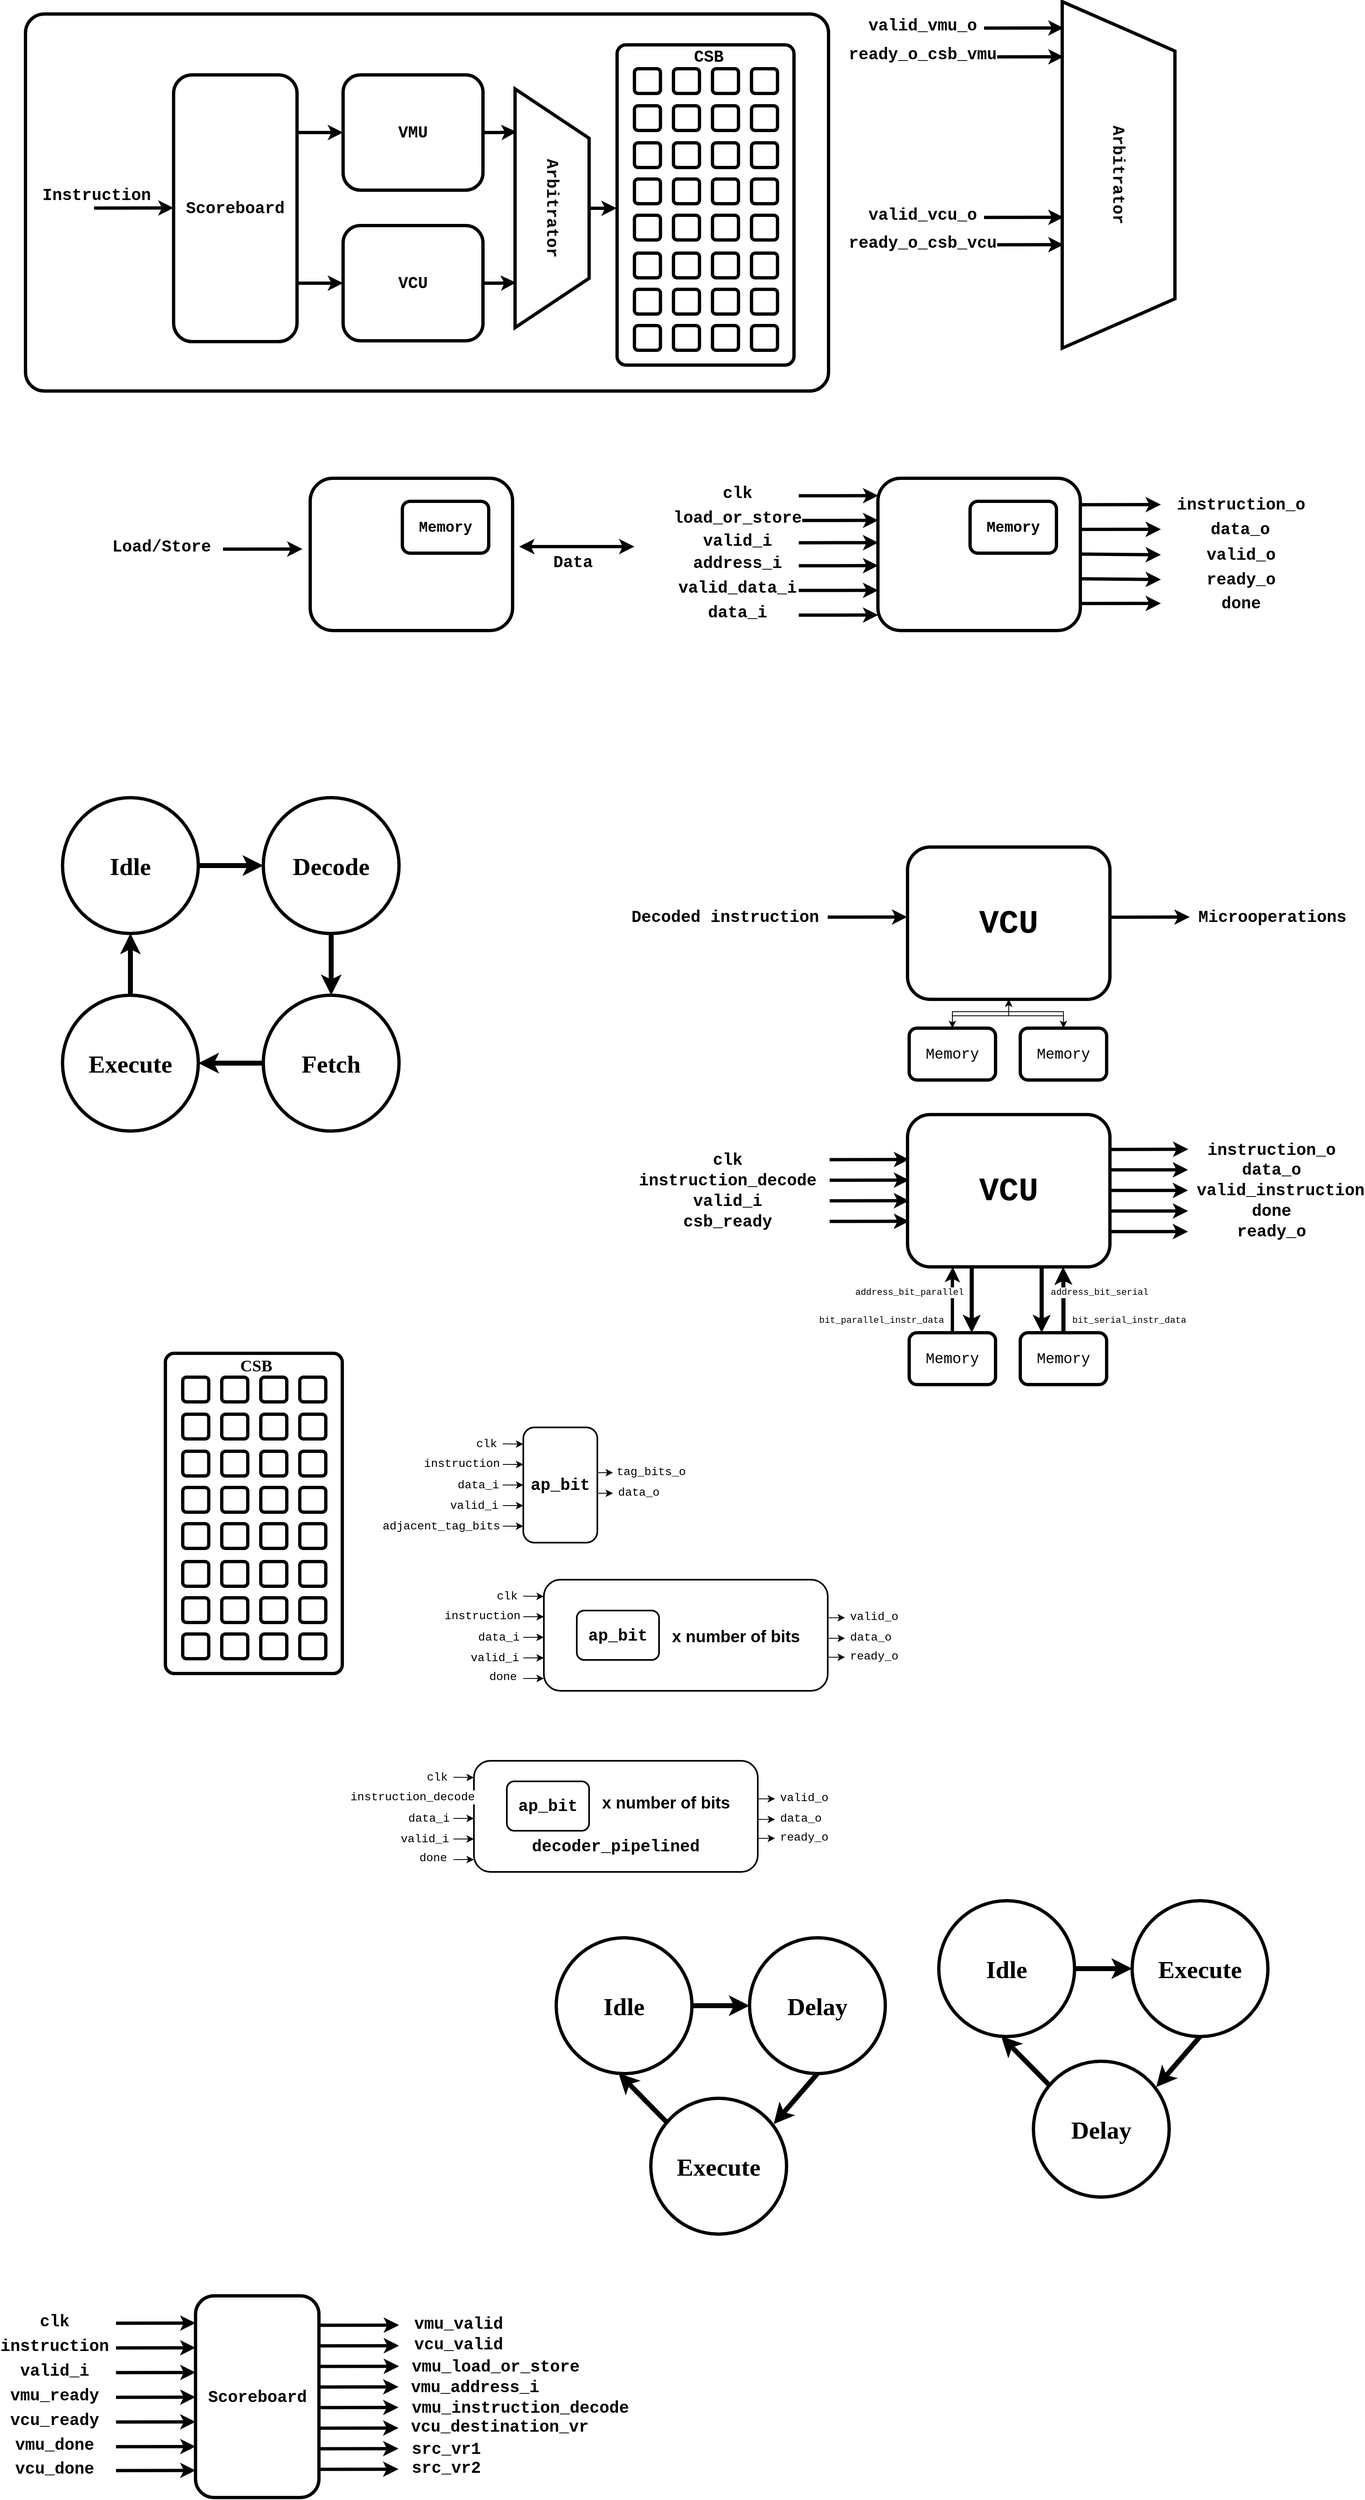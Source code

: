 <mxfile version="21.7.2" type="github">
  <diagram name="Page-1" id="01P2BAcGrZNdCIUBJ1gP">
    <mxGraphModel dx="1109" dy="615" grid="1" gridSize="5" guides="1" tooltips="1" connect="1" arrows="1" fold="1" page="1" pageScale="1" pageWidth="850" pageHeight="1100" math="0" shadow="0">
      <root>
        <mxCell id="0" />
        <mxCell id="1" parent="0" />
        <mxCell id="z2O95b-8UDkkQNOVp0Xu-1" value="" style="rounded=1;whiteSpace=wrap;html=1;fillColor=none;arcSize=5;fontFamily=Courier New;fontSize=20;labelBorderColor=none;strokeWidth=4;fontStyle=1" parent="1" vertex="1">
          <mxGeometry x="80" y="263" width="976" height="458" as="geometry" />
        </mxCell>
        <mxCell id="z2O95b-8UDkkQNOVp0Xu-12" style="edgeStyle=orthogonalEdgeStyle;rounded=0;orthogonalLoop=1;jettySize=auto;html=1;fontFamily=Courier New;fontSize=20;entryX=-0.002;entryY=0.51;entryDx=0;entryDy=0;entryPerimeter=0;labelBorderColor=none;strokeWidth=4;fontStyle=1" parent="1" source="z2O95b-8UDkkQNOVp0Xu-3" target="z2O95b-8UDkkQNOVp0Xu-2" edge="1">
          <mxGeometry relative="1" as="geometry" />
        </mxCell>
        <mxCell id="z2O95b-8UDkkQNOVp0Xu-3" value="Arbitrator" style="shape=trapezoid;perimeter=trapezoidPerimeter;whiteSpace=wrap;html=1;fixedSize=1;rotation=90;size=60;fontSize=20;fontFamily=Courier New;labelBorderColor=none;strokeWidth=4;fontStyle=1" parent="1" vertex="1">
          <mxGeometry x="575" y="454" width="290" height="90" as="geometry" />
        </mxCell>
        <mxCell id="z2O95b-8UDkkQNOVp0Xu-53" style="edgeStyle=orthogonalEdgeStyle;rounded=0;orthogonalLoop=1;jettySize=auto;html=1;entryX=0.18;entryY=0.977;entryDx=0;entryDy=0;entryPerimeter=0;fontFamily=Courier New;fontSize=20;labelBorderColor=none;strokeWidth=4;fontStyle=1" parent="1" source="z2O95b-8UDkkQNOVp0Xu-4" target="z2O95b-8UDkkQNOVp0Xu-3" edge="1">
          <mxGeometry relative="1" as="geometry" />
        </mxCell>
        <mxCell id="z2O95b-8UDkkQNOVp0Xu-4" value="VMU" style="rounded=1;whiteSpace=wrap;html=1;fontSize=20;fontFamily=Courier New;labelBorderColor=none;strokeWidth=4;fontStyle=1" parent="1" vertex="1">
          <mxGeometry x="466" y="337" width="170" height="140" as="geometry" />
        </mxCell>
        <mxCell id="z2O95b-8UDkkQNOVp0Xu-56" style="edgeStyle=orthogonalEdgeStyle;rounded=0;orthogonalLoop=1;jettySize=auto;html=1;entryX=0;entryY=0.5;entryDx=0;entryDy=0;exitX=0.997;exitY=0.216;exitDx=0;exitDy=0;exitPerimeter=0;fontFamily=Courier New;fontSize=20;labelBorderColor=none;strokeWidth=4;fontStyle=1" parent="1" source="z2O95b-8UDkkQNOVp0Xu-6" target="z2O95b-8UDkkQNOVp0Xu-4" edge="1">
          <mxGeometry relative="1" as="geometry" />
        </mxCell>
        <mxCell id="z2O95b-8UDkkQNOVp0Xu-57" style="edgeStyle=orthogonalEdgeStyle;rounded=0;orthogonalLoop=1;jettySize=auto;html=1;entryX=0;entryY=0.5;entryDx=0;entryDy=0;exitX=1.003;exitY=0.781;exitDx=0;exitDy=0;exitPerimeter=0;fontFamily=Courier New;fontSize=20;labelBorderColor=none;strokeWidth=4;fontStyle=1" parent="1" source="z2O95b-8UDkkQNOVp0Xu-6" target="z2O95b-8UDkkQNOVp0Xu-8" edge="1">
          <mxGeometry relative="1" as="geometry" />
        </mxCell>
        <mxCell id="z2O95b-8UDkkQNOVp0Xu-6" value="Scoreboard" style="rounded=1;whiteSpace=wrap;html=1;fontSize=20;fontFamily=Courier New;labelBorderColor=none;strokeWidth=4;fontStyle=1" parent="1" vertex="1">
          <mxGeometry x="260" y="337" width="150" height="324" as="geometry" />
        </mxCell>
        <mxCell id="z2O95b-8UDkkQNOVp0Xu-54" style="edgeStyle=orthogonalEdgeStyle;rounded=0;orthogonalLoop=1;jettySize=auto;html=1;entryX=0.811;entryY=0.986;entryDx=0;entryDy=0;entryPerimeter=0;fontFamily=Courier New;fontSize=20;labelBorderColor=none;strokeWidth=4;fontStyle=1" parent="1" source="z2O95b-8UDkkQNOVp0Xu-8" target="z2O95b-8UDkkQNOVp0Xu-3" edge="1">
          <mxGeometry relative="1" as="geometry" />
        </mxCell>
        <mxCell id="z2O95b-8UDkkQNOVp0Xu-8" value="VCU" style="rounded=1;whiteSpace=wrap;html=1;fontSize=20;fontFamily=Courier New;labelBorderColor=none;strokeWidth=4;fontStyle=1" parent="1" vertex="1">
          <mxGeometry x="466" y="520" width="170" height="140" as="geometry" />
        </mxCell>
        <mxCell id="z2O95b-8UDkkQNOVp0Xu-47" value="" style="group;fontFamily=Courier New;fontSize=20;labelBorderColor=none;fontStyle=1" parent="1" vertex="1" connectable="0">
          <mxGeometry x="799" y="304.5" width="215" height="389" as="geometry" />
        </mxCell>
        <mxCell id="z2O95b-8UDkkQNOVp0Xu-2" value="" style="rounded=1;whiteSpace=wrap;html=1;fontSize=20;fontFamily=Courier New;arcSize=5;labelBorderColor=none;strokeWidth=4;fontStyle=1" parent="z2O95b-8UDkkQNOVp0Xu-47" vertex="1">
          <mxGeometry y="-4" width="215" height="389" as="geometry" />
        </mxCell>
        <mxCell id="z2O95b-8UDkkQNOVp0Xu-15" value="" style="rounded=1;whiteSpace=wrap;html=1;fontFamily=Courier New;fontSize=20;labelBorderColor=none;strokeWidth=4;fontStyle=1" parent="z2O95b-8UDkkQNOVp0Xu-47" vertex="1">
          <mxGeometry x="21.078" y="25" width="31.618" height="30" as="geometry" />
        </mxCell>
        <mxCell id="z2O95b-8UDkkQNOVp0Xu-16" value="" style="rounded=1;whiteSpace=wrap;html=1;fontFamily=Courier New;fontSize=20;labelBorderColor=none;strokeWidth=4;fontStyle=1" parent="z2O95b-8UDkkQNOVp0Xu-47" vertex="1">
          <mxGeometry x="68.505" y="25" width="31.618" height="30" as="geometry" />
        </mxCell>
        <mxCell id="z2O95b-8UDkkQNOVp0Xu-17" value="" style="rounded=1;whiteSpace=wrap;html=1;fontFamily=Courier New;fontSize=20;labelBorderColor=none;strokeWidth=4;fontStyle=1" parent="z2O95b-8UDkkQNOVp0Xu-47" vertex="1">
          <mxGeometry x="115.931" y="25" width="31.618" height="30" as="geometry" />
        </mxCell>
        <mxCell id="z2O95b-8UDkkQNOVp0Xu-18" value="" style="rounded=1;whiteSpace=wrap;html=1;fontFamily=Courier New;fontSize=20;labelBorderColor=none;strokeWidth=4;fontStyle=1" parent="z2O95b-8UDkkQNOVp0Xu-47" vertex="1">
          <mxGeometry x="163.358" y="25" width="31.618" height="30" as="geometry" />
        </mxCell>
        <mxCell id="z2O95b-8UDkkQNOVp0Xu-19" value="" style="rounded=1;whiteSpace=wrap;html=1;fontFamily=Courier New;fontSize=20;labelBorderColor=none;strokeWidth=4;fontStyle=1" parent="z2O95b-8UDkkQNOVp0Xu-47" vertex="1">
          <mxGeometry x="21.078" y="70" width="31.618" height="30" as="geometry" />
        </mxCell>
        <mxCell id="z2O95b-8UDkkQNOVp0Xu-20" value="" style="rounded=1;whiteSpace=wrap;html=1;fontFamily=Courier New;fontSize=20;labelBorderColor=none;strokeWidth=4;fontStyle=1" parent="z2O95b-8UDkkQNOVp0Xu-47" vertex="1">
          <mxGeometry x="68.505" y="70" width="31.618" height="30" as="geometry" />
        </mxCell>
        <mxCell id="z2O95b-8UDkkQNOVp0Xu-21" value="" style="rounded=1;whiteSpace=wrap;html=1;fontFamily=Courier New;fontSize=20;labelBorderColor=none;strokeWidth=4;fontStyle=1" parent="z2O95b-8UDkkQNOVp0Xu-47" vertex="1">
          <mxGeometry x="115.931" y="70" width="31.618" height="30" as="geometry" />
        </mxCell>
        <mxCell id="z2O95b-8UDkkQNOVp0Xu-22" value="" style="rounded=1;whiteSpace=wrap;html=1;fontFamily=Courier New;fontSize=20;labelBorderColor=none;strokeWidth=4;fontStyle=1" parent="z2O95b-8UDkkQNOVp0Xu-47" vertex="1">
          <mxGeometry x="163.358" y="70" width="31.618" height="30" as="geometry" />
        </mxCell>
        <mxCell id="z2O95b-8UDkkQNOVp0Xu-23" value="" style="rounded=1;whiteSpace=wrap;html=1;fontFamily=Courier New;fontSize=20;labelBorderColor=none;strokeWidth=4;fontStyle=1" parent="z2O95b-8UDkkQNOVp0Xu-47" vertex="1">
          <mxGeometry x="21.078" y="115" width="31.618" height="30" as="geometry" />
        </mxCell>
        <mxCell id="z2O95b-8UDkkQNOVp0Xu-24" value="" style="rounded=1;whiteSpace=wrap;html=1;fontFamily=Courier New;fontSize=20;labelBorderColor=none;strokeWidth=4;fontStyle=1" parent="z2O95b-8UDkkQNOVp0Xu-47" vertex="1">
          <mxGeometry x="68.505" y="115" width="31.618" height="30" as="geometry" />
        </mxCell>
        <mxCell id="z2O95b-8UDkkQNOVp0Xu-25" value="" style="rounded=1;whiteSpace=wrap;html=1;fontFamily=Courier New;fontSize=20;labelBorderColor=none;strokeWidth=4;fontStyle=1" parent="z2O95b-8UDkkQNOVp0Xu-47" vertex="1">
          <mxGeometry x="115.931" y="115" width="31.618" height="30" as="geometry" />
        </mxCell>
        <mxCell id="z2O95b-8UDkkQNOVp0Xu-26" value="" style="rounded=1;whiteSpace=wrap;html=1;fontFamily=Courier New;fontSize=20;labelBorderColor=none;strokeWidth=4;fontStyle=1" parent="z2O95b-8UDkkQNOVp0Xu-47" vertex="1">
          <mxGeometry x="163.358" y="115" width="31.618" height="30" as="geometry" />
        </mxCell>
        <mxCell id="z2O95b-8UDkkQNOVp0Xu-27" value="" style="rounded=1;whiteSpace=wrap;html=1;fontFamily=Courier New;fontSize=20;labelBorderColor=none;strokeWidth=4;fontStyle=1" parent="z2O95b-8UDkkQNOVp0Xu-47" vertex="1">
          <mxGeometry x="21.078" y="159" width="31.618" height="30" as="geometry" />
        </mxCell>
        <mxCell id="z2O95b-8UDkkQNOVp0Xu-28" value="" style="rounded=1;whiteSpace=wrap;html=1;fontFamily=Courier New;fontSize=20;labelBorderColor=none;strokeWidth=4;fontStyle=1" parent="z2O95b-8UDkkQNOVp0Xu-47" vertex="1">
          <mxGeometry x="68.505" y="159" width="31.618" height="30" as="geometry" />
        </mxCell>
        <mxCell id="z2O95b-8UDkkQNOVp0Xu-29" value="" style="rounded=1;whiteSpace=wrap;html=1;fontFamily=Courier New;fontSize=20;labelBorderColor=none;strokeWidth=4;fontStyle=1" parent="z2O95b-8UDkkQNOVp0Xu-47" vertex="1">
          <mxGeometry x="115.931" y="159" width="31.618" height="30" as="geometry" />
        </mxCell>
        <mxCell id="z2O95b-8UDkkQNOVp0Xu-30" value="" style="rounded=1;whiteSpace=wrap;html=1;fontFamily=Courier New;fontSize=20;labelBorderColor=none;strokeWidth=4;fontStyle=1" parent="z2O95b-8UDkkQNOVp0Xu-47" vertex="1">
          <mxGeometry x="163.358" y="159" width="31.618" height="30" as="geometry" />
        </mxCell>
        <mxCell id="z2O95b-8UDkkQNOVp0Xu-31" value="" style="rounded=1;whiteSpace=wrap;html=1;fontFamily=Courier New;fontSize=20;labelBorderColor=none;strokeWidth=4;fontStyle=1" parent="z2O95b-8UDkkQNOVp0Xu-47" vertex="1">
          <mxGeometry x="21.078" y="203" width="31.618" height="30" as="geometry" />
        </mxCell>
        <mxCell id="z2O95b-8UDkkQNOVp0Xu-32" value="" style="rounded=1;whiteSpace=wrap;html=1;fontFamily=Courier New;fontSize=20;labelBorderColor=none;strokeWidth=4;fontStyle=1" parent="z2O95b-8UDkkQNOVp0Xu-47" vertex="1">
          <mxGeometry x="68.505" y="203" width="31.618" height="30" as="geometry" />
        </mxCell>
        <mxCell id="z2O95b-8UDkkQNOVp0Xu-33" value="" style="rounded=1;whiteSpace=wrap;html=1;fontFamily=Courier New;fontSize=20;labelBorderColor=none;strokeWidth=4;fontStyle=1" parent="z2O95b-8UDkkQNOVp0Xu-47" vertex="1">
          <mxGeometry x="115.931" y="203" width="31.618" height="30" as="geometry" />
        </mxCell>
        <mxCell id="z2O95b-8UDkkQNOVp0Xu-34" value="" style="rounded=1;whiteSpace=wrap;html=1;fontFamily=Courier New;fontSize=20;labelBorderColor=none;strokeWidth=4;fontStyle=1" parent="z2O95b-8UDkkQNOVp0Xu-47" vertex="1">
          <mxGeometry x="163.358" y="203" width="31.618" height="30" as="geometry" />
        </mxCell>
        <mxCell id="z2O95b-8UDkkQNOVp0Xu-35" value="" style="rounded=1;whiteSpace=wrap;html=1;fontFamily=Courier New;fontSize=20;labelBorderColor=none;strokeWidth=4;fontStyle=1" parent="z2O95b-8UDkkQNOVp0Xu-47" vertex="1">
          <mxGeometry x="21.078" y="249" width="31.618" height="30" as="geometry" />
        </mxCell>
        <mxCell id="z2O95b-8UDkkQNOVp0Xu-36" value="" style="rounded=1;whiteSpace=wrap;html=1;fontFamily=Courier New;fontSize=20;labelBorderColor=none;strokeWidth=4;fontStyle=1" parent="z2O95b-8UDkkQNOVp0Xu-47" vertex="1">
          <mxGeometry x="68.505" y="249" width="31.618" height="30" as="geometry" />
        </mxCell>
        <mxCell id="z2O95b-8UDkkQNOVp0Xu-37" value="" style="rounded=1;whiteSpace=wrap;html=1;fontFamily=Courier New;fontSize=20;labelBorderColor=none;strokeWidth=4;fontStyle=1" parent="z2O95b-8UDkkQNOVp0Xu-47" vertex="1">
          <mxGeometry x="115.931" y="249" width="31.618" height="30" as="geometry" />
        </mxCell>
        <mxCell id="z2O95b-8UDkkQNOVp0Xu-38" value="" style="rounded=1;whiteSpace=wrap;html=1;fontFamily=Courier New;fontSize=20;labelBorderColor=none;strokeWidth=4;fontStyle=1" parent="z2O95b-8UDkkQNOVp0Xu-47" vertex="1">
          <mxGeometry x="163.358" y="249" width="31.618" height="30" as="geometry" />
        </mxCell>
        <mxCell id="z2O95b-8UDkkQNOVp0Xu-39" value="" style="rounded=1;whiteSpace=wrap;html=1;fontFamily=Courier New;fontSize=20;labelBorderColor=none;strokeWidth=4;fontStyle=1" parent="z2O95b-8UDkkQNOVp0Xu-47" vertex="1">
          <mxGeometry x="21.078" y="293" width="31.618" height="30" as="geometry" />
        </mxCell>
        <mxCell id="z2O95b-8UDkkQNOVp0Xu-40" value="" style="rounded=1;whiteSpace=wrap;html=1;fontFamily=Courier New;fontSize=20;labelBorderColor=none;strokeWidth=4;fontStyle=1" parent="z2O95b-8UDkkQNOVp0Xu-47" vertex="1">
          <mxGeometry x="68.505" y="293" width="31.618" height="30" as="geometry" />
        </mxCell>
        <mxCell id="z2O95b-8UDkkQNOVp0Xu-41" value="" style="rounded=1;whiteSpace=wrap;html=1;fontFamily=Courier New;fontSize=20;labelBorderColor=none;strokeWidth=4;fontStyle=1" parent="z2O95b-8UDkkQNOVp0Xu-47" vertex="1">
          <mxGeometry x="115.931" y="293" width="31.618" height="30" as="geometry" />
        </mxCell>
        <mxCell id="z2O95b-8UDkkQNOVp0Xu-42" value="" style="rounded=1;whiteSpace=wrap;html=1;fontFamily=Courier New;fontSize=20;labelBorderColor=none;strokeWidth=4;fontStyle=1" parent="z2O95b-8UDkkQNOVp0Xu-47" vertex="1">
          <mxGeometry x="163.358" y="293" width="31.618" height="30" as="geometry" />
        </mxCell>
        <mxCell id="z2O95b-8UDkkQNOVp0Xu-43" value="" style="rounded=1;whiteSpace=wrap;html=1;fontFamily=Courier New;fontSize=20;labelBorderColor=none;strokeWidth=4;fontStyle=1" parent="z2O95b-8UDkkQNOVp0Xu-47" vertex="1">
          <mxGeometry x="21.078" y="337" width="31.618" height="30" as="geometry" />
        </mxCell>
        <mxCell id="z2O95b-8UDkkQNOVp0Xu-44" value="" style="rounded=1;whiteSpace=wrap;html=1;fontFamily=Courier New;fontSize=20;labelBorderColor=none;strokeWidth=4;fontStyle=1" parent="z2O95b-8UDkkQNOVp0Xu-47" vertex="1">
          <mxGeometry x="68.505" y="337" width="31.618" height="30" as="geometry" />
        </mxCell>
        <mxCell id="z2O95b-8UDkkQNOVp0Xu-45" value="" style="rounded=1;whiteSpace=wrap;html=1;fontFamily=Courier New;fontSize=20;labelBorderColor=none;strokeWidth=4;fontStyle=1" parent="z2O95b-8UDkkQNOVp0Xu-47" vertex="1">
          <mxGeometry x="115.931" y="337" width="31.618" height="30" as="geometry" />
        </mxCell>
        <mxCell id="z2O95b-8UDkkQNOVp0Xu-46" value="" style="rounded=1;whiteSpace=wrap;html=1;fontFamily=Courier New;fontSize=20;labelBorderColor=none;strokeWidth=4;fontStyle=1" parent="z2O95b-8UDkkQNOVp0Xu-47" vertex="1">
          <mxGeometry x="163.358" y="337" width="31.618" height="30" as="geometry" />
        </mxCell>
        <mxCell id="z2O95b-8UDkkQNOVp0Xu-58" value="CSB" style="text;html=1;align=center;verticalAlign=middle;resizable=0;points=[];autosize=1;strokeColor=none;fillColor=none;fontFamily=Courier New;fontSize=20;labelBorderColor=none;fontStyle=1" parent="z2O95b-8UDkkQNOVp0Xu-47" vertex="1">
          <mxGeometry x="83" y="-10" width="55" height="40" as="geometry" />
        </mxCell>
        <mxCell id="z2O95b-8UDkkQNOVp0Xu-62" value="" style="endArrow=classic;html=1;rounded=0;entryX=0.006;entryY=0.365;entryDx=0;entryDy=0;entryPerimeter=0;exitX=0.037;exitY=0.413;exitDx=0;exitDy=0;exitPerimeter=0;fontFamily=Courier New;fontSize=20;labelBorderColor=none;strokeWidth=4;fontStyle=1" parent="1" edge="1">
          <mxGeometry width="50" height="50" relative="1" as="geometry">
            <mxPoint x="163.362" y="498.733" as="sourcePoint" />
            <mxPoint x="260.0" y="498.58" as="targetPoint" />
          </mxGeometry>
        </mxCell>
        <mxCell id="z2O95b-8UDkkQNOVp0Xu-63" value="Instruction" style="edgeLabel;html=1;align=center;verticalAlign=middle;resizable=0;points=[];fontFamily=Courier New;fontSize=20;labelBorderColor=none;fontStyle=1" parent="z2O95b-8UDkkQNOVp0Xu-62" vertex="1" connectable="0">
          <mxGeometry x="-0.297" relative="1" as="geometry">
            <mxPoint x="-32" y="-16" as="offset" />
          </mxGeometry>
        </mxCell>
        <mxCell id="Gp5iSERbQgPD30PwmQMo-1" value="Arbitrator" style="shape=trapezoid;perimeter=trapezoidPerimeter;whiteSpace=wrap;html=1;fixedSize=1;rotation=90;size=60;fontSize=20;fontFamily=Courier New;labelBorderColor=none;strokeWidth=4;fontStyle=1" parent="1" vertex="1">
          <mxGeometry x="1198" y="390" width="421" height="137" as="geometry" />
        </mxCell>
        <mxCell id="Gp5iSERbQgPD30PwmQMo-10" value="" style="edgeStyle=orthogonalEdgeStyle;rounded=0;orthogonalLoop=1;jettySize=auto;html=1;fontFamily=Courier New;" parent="1" source="Gp5iSERbQgPD30PwmQMo-2" target="Gp5iSERbQgPD30PwmQMo-7" edge="1">
          <mxGeometry relative="1" as="geometry" />
        </mxCell>
        <mxCell id="Gp5iSERbQgPD30PwmQMo-12" style="edgeStyle=orthogonalEdgeStyle;rounded=0;orthogonalLoop=1;jettySize=auto;html=1;entryX=0.5;entryY=0;entryDx=0;entryDy=0;fontFamily=Courier New;" parent="1" source="Gp5iSERbQgPD30PwmQMo-2" target="Gp5iSERbQgPD30PwmQMo-5" edge="1">
          <mxGeometry relative="1" as="geometry" />
        </mxCell>
        <mxCell id="Gp5iSERbQgPD30PwmQMo-2" value="VCU" style="rounded=1;whiteSpace=wrap;html=1;fontSize=40;fontFamily=Courier New;labelBorderColor=none;strokeWidth=4;fontStyle=1" parent="1" vertex="1">
          <mxGeometry x="1152" y="1275" width="246" height="185" as="geometry" />
        </mxCell>
        <mxCell id="Gp5iSERbQgPD30PwmQMo-8" value="" style="edgeStyle=orthogonalEdgeStyle;rounded=0;orthogonalLoop=1;jettySize=auto;html=1;fontFamily=Courier New;" parent="1" source="Gp5iSERbQgPD30PwmQMo-5" target="Gp5iSERbQgPD30PwmQMo-2" edge="1">
          <mxGeometry relative="1" as="geometry" />
        </mxCell>
        <mxCell id="Gp5iSERbQgPD30PwmQMo-5" value="Memory" style="rounded=1;whiteSpace=wrap;html=1;fontSize=18;fontFamily=Courier New;strokeWidth=4;" parent="1" vertex="1">
          <mxGeometry x="1289" y="1495" width="105" height="63" as="geometry" />
        </mxCell>
        <mxCell id="Gp5iSERbQgPD30PwmQMo-9" value="" style="edgeStyle=orthogonalEdgeStyle;rounded=0;orthogonalLoop=1;jettySize=auto;html=1;fontFamily=Courier New;" parent="1" source="Gp5iSERbQgPD30PwmQMo-7" target="Gp5iSERbQgPD30PwmQMo-2" edge="1">
          <mxGeometry relative="1" as="geometry" />
        </mxCell>
        <mxCell id="Gp5iSERbQgPD30PwmQMo-7" value="Memory" style="rounded=1;whiteSpace=wrap;html=1;fontSize=18;fontFamily=Courier New;strokeWidth=4;" parent="1" vertex="1">
          <mxGeometry x="1154" y="1495" width="105" height="63" as="geometry" />
        </mxCell>
        <mxCell id="Gp5iSERbQgPD30PwmQMo-13" value="" style="rounded=1;whiteSpace=wrap;html=1;fontSize=40;fontFamily=Courier New;labelBorderColor=none;strokeWidth=4;fontStyle=1" parent="1" vertex="1">
          <mxGeometry x="426" y="827" width="246" height="185" as="geometry" />
        </mxCell>
        <mxCell id="Gp5iSERbQgPD30PwmQMo-14" value="Memory" style="rounded=1;whiteSpace=wrap;html=1;fontSize=18;fontFamily=Courier New;strokeWidth=4;fontStyle=1" parent="1" vertex="1">
          <mxGeometry x="538" y="855" width="105" height="63" as="geometry" />
        </mxCell>
        <mxCell id="Gp5iSERbQgPD30PwmQMo-17" value="" style="group;fontFamily=Comic Sans MS;fontSize=20;labelBorderColor=none;fontStyle=1" parent="1" vertex="1" connectable="0">
          <mxGeometry x="250" y="1894" width="215" height="389" as="geometry" />
        </mxCell>
        <mxCell id="Gp5iSERbQgPD30PwmQMo-18" value="" style="rounded=1;whiteSpace=wrap;html=1;fontSize=20;fontFamily=Comic Sans MS;arcSize=5;labelBorderColor=none;strokeWidth=4;fontStyle=1" parent="Gp5iSERbQgPD30PwmQMo-17" vertex="1">
          <mxGeometry y="-4" width="215" height="389" as="geometry" />
        </mxCell>
        <mxCell id="Gp5iSERbQgPD30PwmQMo-19" value="" style="rounded=1;whiteSpace=wrap;html=1;fontFamily=Comic Sans MS;fontSize=20;labelBorderColor=none;strokeWidth=4;fontStyle=1" parent="Gp5iSERbQgPD30PwmQMo-17" vertex="1">
          <mxGeometry x="21.078" y="25" width="31.618" height="30" as="geometry" />
        </mxCell>
        <mxCell id="Gp5iSERbQgPD30PwmQMo-20" value="" style="rounded=1;whiteSpace=wrap;html=1;fontFamily=Comic Sans MS;fontSize=20;labelBorderColor=none;strokeWidth=4;fontStyle=1" parent="Gp5iSERbQgPD30PwmQMo-17" vertex="1">
          <mxGeometry x="68.505" y="25" width="31.618" height="30" as="geometry" />
        </mxCell>
        <mxCell id="Gp5iSERbQgPD30PwmQMo-21" value="" style="rounded=1;whiteSpace=wrap;html=1;fontFamily=Comic Sans MS;fontSize=20;labelBorderColor=none;strokeWidth=4;fontStyle=1" parent="Gp5iSERbQgPD30PwmQMo-17" vertex="1">
          <mxGeometry x="115.931" y="25" width="31.618" height="30" as="geometry" />
        </mxCell>
        <mxCell id="Gp5iSERbQgPD30PwmQMo-22" value="" style="rounded=1;whiteSpace=wrap;html=1;fontFamily=Comic Sans MS;fontSize=20;labelBorderColor=none;strokeWidth=4;fontStyle=1" parent="Gp5iSERbQgPD30PwmQMo-17" vertex="1">
          <mxGeometry x="163.358" y="25" width="31.618" height="30" as="geometry" />
        </mxCell>
        <mxCell id="Gp5iSERbQgPD30PwmQMo-23" value="" style="rounded=1;whiteSpace=wrap;html=1;fontFamily=Comic Sans MS;fontSize=20;labelBorderColor=none;strokeWidth=4;fontStyle=1" parent="Gp5iSERbQgPD30PwmQMo-17" vertex="1">
          <mxGeometry x="21.078" y="70" width="31.618" height="30" as="geometry" />
        </mxCell>
        <mxCell id="Gp5iSERbQgPD30PwmQMo-24" value="" style="rounded=1;whiteSpace=wrap;html=1;fontFamily=Comic Sans MS;fontSize=20;labelBorderColor=none;strokeWidth=4;fontStyle=1" parent="Gp5iSERbQgPD30PwmQMo-17" vertex="1">
          <mxGeometry x="68.505" y="70" width="31.618" height="30" as="geometry" />
        </mxCell>
        <mxCell id="Gp5iSERbQgPD30PwmQMo-25" value="" style="rounded=1;whiteSpace=wrap;html=1;fontFamily=Comic Sans MS;fontSize=20;labelBorderColor=none;strokeWidth=4;fontStyle=1" parent="Gp5iSERbQgPD30PwmQMo-17" vertex="1">
          <mxGeometry x="115.931" y="70" width="31.618" height="30" as="geometry" />
        </mxCell>
        <mxCell id="Gp5iSERbQgPD30PwmQMo-26" value="" style="rounded=1;whiteSpace=wrap;html=1;fontFamily=Comic Sans MS;fontSize=20;labelBorderColor=none;strokeWidth=4;fontStyle=1" parent="Gp5iSERbQgPD30PwmQMo-17" vertex="1">
          <mxGeometry x="163.358" y="70" width="31.618" height="30" as="geometry" />
        </mxCell>
        <mxCell id="Gp5iSERbQgPD30PwmQMo-27" value="" style="rounded=1;whiteSpace=wrap;html=1;fontFamily=Comic Sans MS;fontSize=20;labelBorderColor=none;strokeWidth=4;fontStyle=1" parent="Gp5iSERbQgPD30PwmQMo-17" vertex="1">
          <mxGeometry x="21.078" y="115" width="31.618" height="30" as="geometry" />
        </mxCell>
        <mxCell id="Gp5iSERbQgPD30PwmQMo-28" value="" style="rounded=1;whiteSpace=wrap;html=1;fontFamily=Comic Sans MS;fontSize=20;labelBorderColor=none;strokeWidth=4;fontStyle=1" parent="Gp5iSERbQgPD30PwmQMo-17" vertex="1">
          <mxGeometry x="68.505" y="115" width="31.618" height="30" as="geometry" />
        </mxCell>
        <mxCell id="Gp5iSERbQgPD30PwmQMo-29" value="" style="rounded=1;whiteSpace=wrap;html=1;fontFamily=Comic Sans MS;fontSize=20;labelBorderColor=none;strokeWidth=4;fontStyle=1" parent="Gp5iSERbQgPD30PwmQMo-17" vertex="1">
          <mxGeometry x="115.931" y="115" width="31.618" height="30" as="geometry" />
        </mxCell>
        <mxCell id="Gp5iSERbQgPD30PwmQMo-30" value="" style="rounded=1;whiteSpace=wrap;html=1;fontFamily=Comic Sans MS;fontSize=20;labelBorderColor=none;strokeWidth=4;fontStyle=1" parent="Gp5iSERbQgPD30PwmQMo-17" vertex="1">
          <mxGeometry x="163.358" y="115" width="31.618" height="30" as="geometry" />
        </mxCell>
        <mxCell id="Gp5iSERbQgPD30PwmQMo-31" value="" style="rounded=1;whiteSpace=wrap;html=1;fontFamily=Comic Sans MS;fontSize=20;labelBorderColor=none;strokeWidth=4;fontStyle=1" parent="Gp5iSERbQgPD30PwmQMo-17" vertex="1">
          <mxGeometry x="21.078" y="159" width="31.618" height="30" as="geometry" />
        </mxCell>
        <mxCell id="Gp5iSERbQgPD30PwmQMo-32" value="" style="rounded=1;whiteSpace=wrap;html=1;fontFamily=Comic Sans MS;fontSize=20;labelBorderColor=none;strokeWidth=4;fontStyle=1" parent="Gp5iSERbQgPD30PwmQMo-17" vertex="1">
          <mxGeometry x="68.505" y="159" width="31.618" height="30" as="geometry" />
        </mxCell>
        <mxCell id="Gp5iSERbQgPD30PwmQMo-33" value="" style="rounded=1;whiteSpace=wrap;html=1;fontFamily=Comic Sans MS;fontSize=20;labelBorderColor=none;strokeWidth=4;fontStyle=1" parent="Gp5iSERbQgPD30PwmQMo-17" vertex="1">
          <mxGeometry x="115.931" y="159" width="31.618" height="30" as="geometry" />
        </mxCell>
        <mxCell id="Gp5iSERbQgPD30PwmQMo-34" value="" style="rounded=1;whiteSpace=wrap;html=1;fontFamily=Comic Sans MS;fontSize=20;labelBorderColor=none;strokeWidth=4;fontStyle=1" parent="Gp5iSERbQgPD30PwmQMo-17" vertex="1">
          <mxGeometry x="163.358" y="159" width="31.618" height="30" as="geometry" />
        </mxCell>
        <mxCell id="Gp5iSERbQgPD30PwmQMo-35" value="" style="rounded=1;whiteSpace=wrap;html=1;fontFamily=Comic Sans MS;fontSize=20;labelBorderColor=none;strokeWidth=4;fontStyle=1" parent="Gp5iSERbQgPD30PwmQMo-17" vertex="1">
          <mxGeometry x="21.078" y="203" width="31.618" height="30" as="geometry" />
        </mxCell>
        <mxCell id="Gp5iSERbQgPD30PwmQMo-36" value="" style="rounded=1;whiteSpace=wrap;html=1;fontFamily=Comic Sans MS;fontSize=20;labelBorderColor=none;strokeWidth=4;fontStyle=1" parent="Gp5iSERbQgPD30PwmQMo-17" vertex="1">
          <mxGeometry x="68.505" y="203" width="31.618" height="30" as="geometry" />
        </mxCell>
        <mxCell id="Gp5iSERbQgPD30PwmQMo-37" value="" style="rounded=1;whiteSpace=wrap;html=1;fontFamily=Comic Sans MS;fontSize=20;labelBorderColor=none;strokeWidth=4;fontStyle=1" parent="Gp5iSERbQgPD30PwmQMo-17" vertex="1">
          <mxGeometry x="115.931" y="203" width="31.618" height="30" as="geometry" />
        </mxCell>
        <mxCell id="Gp5iSERbQgPD30PwmQMo-38" value="" style="rounded=1;whiteSpace=wrap;html=1;fontFamily=Comic Sans MS;fontSize=20;labelBorderColor=none;strokeWidth=4;fontStyle=1" parent="Gp5iSERbQgPD30PwmQMo-17" vertex="1">
          <mxGeometry x="163.358" y="203" width="31.618" height="30" as="geometry" />
        </mxCell>
        <mxCell id="Gp5iSERbQgPD30PwmQMo-39" value="" style="rounded=1;whiteSpace=wrap;html=1;fontFamily=Comic Sans MS;fontSize=20;labelBorderColor=none;strokeWidth=4;fontStyle=1" parent="Gp5iSERbQgPD30PwmQMo-17" vertex="1">
          <mxGeometry x="21.078" y="249" width="31.618" height="30" as="geometry" />
        </mxCell>
        <mxCell id="Gp5iSERbQgPD30PwmQMo-40" value="" style="rounded=1;whiteSpace=wrap;html=1;fontFamily=Comic Sans MS;fontSize=20;labelBorderColor=none;strokeWidth=4;fontStyle=1" parent="Gp5iSERbQgPD30PwmQMo-17" vertex="1">
          <mxGeometry x="68.505" y="249" width="31.618" height="30" as="geometry" />
        </mxCell>
        <mxCell id="Gp5iSERbQgPD30PwmQMo-41" value="" style="rounded=1;whiteSpace=wrap;html=1;fontFamily=Comic Sans MS;fontSize=20;labelBorderColor=none;strokeWidth=4;fontStyle=1" parent="Gp5iSERbQgPD30PwmQMo-17" vertex="1">
          <mxGeometry x="115.931" y="249" width="31.618" height="30" as="geometry" />
        </mxCell>
        <mxCell id="Gp5iSERbQgPD30PwmQMo-42" value="" style="rounded=1;whiteSpace=wrap;html=1;fontFamily=Comic Sans MS;fontSize=20;labelBorderColor=none;strokeWidth=4;fontStyle=1" parent="Gp5iSERbQgPD30PwmQMo-17" vertex="1">
          <mxGeometry x="163.358" y="249" width="31.618" height="30" as="geometry" />
        </mxCell>
        <mxCell id="Gp5iSERbQgPD30PwmQMo-43" value="" style="rounded=1;whiteSpace=wrap;html=1;fontFamily=Comic Sans MS;fontSize=20;labelBorderColor=none;strokeWidth=4;fontStyle=1" parent="Gp5iSERbQgPD30PwmQMo-17" vertex="1">
          <mxGeometry x="21.078" y="293" width="31.618" height="30" as="geometry" />
        </mxCell>
        <mxCell id="Gp5iSERbQgPD30PwmQMo-44" value="" style="rounded=1;whiteSpace=wrap;html=1;fontFamily=Comic Sans MS;fontSize=20;labelBorderColor=none;strokeWidth=4;fontStyle=1" parent="Gp5iSERbQgPD30PwmQMo-17" vertex="1">
          <mxGeometry x="68.505" y="293" width="31.618" height="30" as="geometry" />
        </mxCell>
        <mxCell id="Gp5iSERbQgPD30PwmQMo-45" value="" style="rounded=1;whiteSpace=wrap;html=1;fontFamily=Comic Sans MS;fontSize=20;labelBorderColor=none;strokeWidth=4;fontStyle=1" parent="Gp5iSERbQgPD30PwmQMo-17" vertex="1">
          <mxGeometry x="115.931" y="293" width="31.618" height="30" as="geometry" />
        </mxCell>
        <mxCell id="Gp5iSERbQgPD30PwmQMo-46" value="" style="rounded=1;whiteSpace=wrap;html=1;fontFamily=Comic Sans MS;fontSize=20;labelBorderColor=none;strokeWidth=4;fontStyle=1" parent="Gp5iSERbQgPD30PwmQMo-17" vertex="1">
          <mxGeometry x="163.358" y="293" width="31.618" height="30" as="geometry" />
        </mxCell>
        <mxCell id="Gp5iSERbQgPD30PwmQMo-47" value="" style="rounded=1;whiteSpace=wrap;html=1;fontFamily=Comic Sans MS;fontSize=20;labelBorderColor=none;strokeWidth=4;fontStyle=1" parent="Gp5iSERbQgPD30PwmQMo-17" vertex="1">
          <mxGeometry x="21.078" y="337" width="31.618" height="30" as="geometry" />
        </mxCell>
        <mxCell id="Gp5iSERbQgPD30PwmQMo-48" value="" style="rounded=1;whiteSpace=wrap;html=1;fontFamily=Comic Sans MS;fontSize=20;labelBorderColor=none;strokeWidth=4;fontStyle=1" parent="Gp5iSERbQgPD30PwmQMo-17" vertex="1">
          <mxGeometry x="68.505" y="337" width="31.618" height="30" as="geometry" />
        </mxCell>
        <mxCell id="Gp5iSERbQgPD30PwmQMo-49" value="" style="rounded=1;whiteSpace=wrap;html=1;fontFamily=Comic Sans MS;fontSize=20;labelBorderColor=none;strokeWidth=4;fontStyle=1" parent="Gp5iSERbQgPD30PwmQMo-17" vertex="1">
          <mxGeometry x="115.931" y="337" width="31.618" height="30" as="geometry" />
        </mxCell>
        <mxCell id="Gp5iSERbQgPD30PwmQMo-50" value="" style="rounded=1;whiteSpace=wrap;html=1;fontFamily=Comic Sans MS;fontSize=20;labelBorderColor=none;strokeWidth=4;fontStyle=1" parent="Gp5iSERbQgPD30PwmQMo-17" vertex="1">
          <mxGeometry x="163.358" y="337" width="31.618" height="30" as="geometry" />
        </mxCell>
        <mxCell id="Gp5iSERbQgPD30PwmQMo-51" value="CSB" style="text;html=1;align=center;verticalAlign=middle;resizable=0;points=[];autosize=1;strokeColor=none;fillColor=none;fontFamily=Comic Sans MS;fontSize=20;labelBorderColor=none;fontStyle=1" parent="Gp5iSERbQgPD30PwmQMo-17" vertex="1">
          <mxGeometry x="81" y="-9" width="58" height="37" as="geometry" />
        </mxCell>
        <mxCell id="Gp5iSERbQgPD30PwmQMo-61" value="" style="edgeStyle=orthogonalEdgeStyle;rounded=0;orthogonalLoop=1;jettySize=auto;html=1;strokeWidth=6;fontFamily=Georgia;fontSize=30;" parent="1" source="Gp5iSERbQgPD30PwmQMo-53" target="Gp5iSERbQgPD30PwmQMo-56" edge="1">
          <mxGeometry relative="1" as="geometry" />
        </mxCell>
        <mxCell id="Gp5iSERbQgPD30PwmQMo-53" value="Idle" style="ellipse;whiteSpace=wrap;html=1;aspect=fixed;strokeWidth=4;fontSize=30;fontFamily=Georgia;fontStyle=1" parent="1" vertex="1">
          <mxGeometry x="125" y="1215" width="165" height="165" as="geometry" />
        </mxCell>
        <mxCell id="Gp5iSERbQgPD30PwmQMo-62" value="" style="edgeStyle=orthogonalEdgeStyle;rounded=0;orthogonalLoop=1;jettySize=auto;html=1;strokeWidth=6;fontFamily=Georgia;fontSize=30;" parent="1" source="Gp5iSERbQgPD30PwmQMo-56" target="Gp5iSERbQgPD30PwmQMo-57" edge="1">
          <mxGeometry relative="1" as="geometry" />
        </mxCell>
        <mxCell id="Gp5iSERbQgPD30PwmQMo-56" value="Decode" style="ellipse;whiteSpace=wrap;html=1;aspect=fixed;strokeWidth=4;fontSize=30;fontFamily=Georgia;fontStyle=1" parent="1" vertex="1">
          <mxGeometry x="369" y="1215" width="165" height="165" as="geometry" />
        </mxCell>
        <mxCell id="Gp5iSERbQgPD30PwmQMo-63" value="" style="edgeStyle=orthogonalEdgeStyle;rounded=0;orthogonalLoop=1;jettySize=auto;html=1;strokeWidth=6;fontFamily=Georgia;fontSize=30;" parent="1" source="Gp5iSERbQgPD30PwmQMo-57" target="Gp5iSERbQgPD30PwmQMo-58" edge="1">
          <mxGeometry relative="1" as="geometry" />
        </mxCell>
        <mxCell id="Gp5iSERbQgPD30PwmQMo-57" value="Fetch" style="ellipse;whiteSpace=wrap;html=1;aspect=fixed;strokeWidth=4;fontSize=30;fontFamily=Georgia;fontStyle=1" parent="1" vertex="1">
          <mxGeometry x="369" y="1455" width="165" height="165" as="geometry" />
        </mxCell>
        <mxCell id="Gp5iSERbQgPD30PwmQMo-64" value="" style="edgeStyle=orthogonalEdgeStyle;rounded=0;orthogonalLoop=1;jettySize=auto;html=1;fontFamily=Georgia;fontSize=30;" parent="1" source="Gp5iSERbQgPD30PwmQMo-58" target="Gp5iSERbQgPD30PwmQMo-53" edge="1">
          <mxGeometry relative="1" as="geometry" />
        </mxCell>
        <mxCell id="Gp5iSERbQgPD30PwmQMo-65" value="" style="edgeStyle=orthogonalEdgeStyle;rounded=0;orthogonalLoop=1;jettySize=auto;html=1;strokeWidth=6;fontFamily=Georgia;fontSize=30;" parent="1" source="Gp5iSERbQgPD30PwmQMo-58" target="Gp5iSERbQgPD30PwmQMo-53" edge="1">
          <mxGeometry relative="1" as="geometry" />
        </mxCell>
        <mxCell id="Gp5iSERbQgPD30PwmQMo-58" value="Execute" style="ellipse;whiteSpace=wrap;html=1;aspect=fixed;strokeWidth=4;fontSize=30;fontFamily=Georgia;fontStyle=1" parent="1" vertex="1">
          <mxGeometry x="125" y="1455" width="165" height="165" as="geometry" />
        </mxCell>
        <mxCell id="Gp5iSERbQgPD30PwmQMo-68" value="" style="endArrow=classic;html=1;rounded=0;entryX=0.006;entryY=0.365;entryDx=0;entryDy=0;entryPerimeter=0;exitX=0.037;exitY=0.413;exitDx=0;exitDy=0;exitPerimeter=0;fontFamily=Courier New;fontSize=20;labelBorderColor=none;strokeWidth=4;fontStyle=1" parent="1" edge="1">
          <mxGeometry width="50" height="50" relative="1" as="geometry">
            <mxPoint x="1055.002" y="1360.153" as="sourcePoint" />
            <mxPoint x="1151.64" y="1360" as="targetPoint" />
          </mxGeometry>
        </mxCell>
        <mxCell id="Gp5iSERbQgPD30PwmQMo-69" value="Decoded instruction" style="edgeLabel;html=1;align=center;verticalAlign=middle;resizable=0;points=[];fontFamily=Courier New;fontSize=20;labelBorderColor=none;fontStyle=1" parent="Gp5iSERbQgPD30PwmQMo-68" vertex="1" connectable="0">
          <mxGeometry x="-0.297" relative="1" as="geometry">
            <mxPoint x="-159" as="offset" />
          </mxGeometry>
        </mxCell>
        <mxCell id="Gp5iSERbQgPD30PwmQMo-70" value="" style="endArrow=classic;html=1;rounded=0;exitX=1.007;exitY=0.461;exitDx=0;exitDy=0;fontFamily=Courier New;fontSize=20;labelBorderColor=none;strokeWidth=4;fontStyle=1;exitPerimeter=0;" parent="1" source="Gp5iSERbQgPD30PwmQMo-2" edge="1">
          <mxGeometry width="50" height="50" relative="1" as="geometry">
            <mxPoint x="1440.002" y="1365.153" as="sourcePoint" />
            <mxPoint x="1495" y="1360" as="targetPoint" />
          </mxGeometry>
        </mxCell>
        <mxCell id="Gp5iSERbQgPD30PwmQMo-71" value="Microoperations" style="edgeLabel;html=1;align=center;verticalAlign=middle;resizable=0;points=[];fontFamily=Courier New;fontSize=20;labelBorderColor=none;fontStyle=1" parent="Gp5iSERbQgPD30PwmQMo-70" vertex="1" connectable="0">
          <mxGeometry x="-0.297" relative="1" as="geometry">
            <mxPoint x="162" as="offset" />
          </mxGeometry>
        </mxCell>
        <mxCell id="Gp5iSERbQgPD30PwmQMo-73" value="" style="endArrow=classic;html=1;rounded=0;entryX=0.006;entryY=0.365;entryDx=0;entryDy=0;entryPerimeter=0;exitX=0.037;exitY=0.413;exitDx=0;exitDy=0;exitPerimeter=0;fontFamily=Courier New;fontSize=20;labelBorderColor=none;strokeWidth=4;fontStyle=1" parent="1" edge="1">
          <mxGeometry width="50" height="50" relative="1" as="geometry">
            <mxPoint x="320.002" y="913.153" as="sourcePoint" />
            <mxPoint x="416.64" y="913" as="targetPoint" />
          </mxGeometry>
        </mxCell>
        <mxCell id="Gp5iSERbQgPD30PwmQMo-74" value="Load/Store" style="edgeLabel;html=1;align=center;verticalAlign=middle;resizable=0;points=[];fontFamily=Courier New;fontSize=20;labelBorderColor=none;fontStyle=1" parent="Gp5iSERbQgPD30PwmQMo-73" vertex="1" connectable="0">
          <mxGeometry x="-0.297" relative="1" as="geometry">
            <mxPoint x="-109" y="-3" as="offset" />
          </mxGeometry>
        </mxCell>
        <mxCell id="Gp5iSERbQgPD30PwmQMo-75" value="" style="endArrow=classic;html=1;rounded=0;exitX=1.007;exitY=0.461;exitDx=0;exitDy=0;fontFamily=Courier New;fontSize=20;labelBorderColor=none;strokeWidth=4;fontStyle=1;exitPerimeter=0;" parent="1" edge="1">
          <mxGeometry width="50" height="50" relative="1" as="geometry">
            <mxPoint x="690" y="910" as="sourcePoint" />
            <mxPoint x="820" y="910" as="targetPoint" />
          </mxGeometry>
        </mxCell>
        <mxCell id="Gp5iSERbQgPD30PwmQMo-76" value="Data&amp;nbsp;" style="edgeLabel;html=1;align=center;verticalAlign=middle;resizable=0;points=[];fontFamily=Courier New;fontSize=20;labelBorderColor=none;fontStyle=1" parent="Gp5iSERbQgPD30PwmQMo-75" vertex="1" connectable="0">
          <mxGeometry x="-0.297" relative="1" as="geometry">
            <mxPoint x="15" y="19" as="offset" />
          </mxGeometry>
        </mxCell>
        <mxCell id="Gp5iSERbQgPD30PwmQMo-77" value="" style="endArrow=classic;html=1;rounded=0;exitX=1.007;exitY=0.461;exitDx=0;exitDy=0;fontFamily=Courier New;fontSize=20;labelBorderColor=none;strokeWidth=4;fontStyle=1;exitPerimeter=0;" parent="1" edge="1">
          <mxGeometry width="50" height="50" relative="1" as="geometry">
            <mxPoint x="785" y="910" as="sourcePoint" />
            <mxPoint x="680" y="910" as="targetPoint" />
          </mxGeometry>
        </mxCell>
        <mxCell id="dVV2wtCz7Bltxe6ZF2lV-1" value="ap_bit" style="rounded=1;whiteSpace=wrap;html=1;fontFamily=Courier New;fontSize=20;labelBorderColor=none;strokeWidth=2;fontStyle=1" parent="1" vertex="1">
          <mxGeometry x="685" y="1980" width="90" height="140" as="geometry" />
        </mxCell>
        <mxCell id="dVV2wtCz7Bltxe6ZF2lV-2" value="" style="endArrow=classic;html=1;rounded=0;entryX=0.007;entryY=0.161;entryDx=0;entryDy=0;entryPerimeter=0;fontFamily=Courier New;" parent="1" edge="1">
          <mxGeometry width="50" height="50" relative="1" as="geometry">
            <mxPoint x="660" y="2000" as="sourcePoint" />
            <mxPoint x="685" y="2000.345" as="targetPoint" />
          </mxGeometry>
        </mxCell>
        <mxCell id="dVV2wtCz7Bltxe6ZF2lV-4" value="&lt;font style=&quot;font-size: 14px;&quot;&gt;clk&lt;/font&gt;" style="edgeLabel;html=1;align=center;verticalAlign=middle;resizable=0;points=[];fontSize=14;fontFamily=Courier New;" parent="dVV2wtCz7Bltxe6ZF2lV-2" vertex="1" connectable="0">
          <mxGeometry x="-0.021" relative="1" as="geometry">
            <mxPoint x="-32" as="offset" />
          </mxGeometry>
        </mxCell>
        <mxCell id="dVV2wtCz7Bltxe6ZF2lV-5" value="" style="endArrow=classic;html=1;rounded=0;entryX=0.001;entryY=0.172;entryDx=0;entryDy=0;entryPerimeter=0;fontFamily=Courier New;" parent="1" edge="1">
          <mxGeometry width="50" height="50" relative="1" as="geometry">
            <mxPoint x="660" y="2025" as="sourcePoint" />
            <mxPoint x="685" y="2025" as="targetPoint" />
          </mxGeometry>
        </mxCell>
        <mxCell id="dVV2wtCz7Bltxe6ZF2lV-6" value="&lt;font style=&quot;font-size: 14px;&quot;&gt;instruction&lt;/font&gt;" style="edgeLabel;html=1;align=center;verticalAlign=middle;resizable=0;points=[];fontSize=14;fontFamily=Courier New;" parent="dVV2wtCz7Bltxe6ZF2lV-5" vertex="1" connectable="0">
          <mxGeometry x="-0.021" relative="1" as="geometry">
            <mxPoint x="-62" y="-1" as="offset" />
          </mxGeometry>
        </mxCell>
        <mxCell id="dVV2wtCz7Bltxe6ZF2lV-8" value="" style="endArrow=classic;html=1;rounded=0;entryX=0.001;entryY=0.172;entryDx=0;entryDy=0;entryPerimeter=0;fontFamily=Courier New;" parent="1" edge="1">
          <mxGeometry width="50" height="50" relative="1" as="geometry">
            <mxPoint x="660" y="2050" as="sourcePoint" />
            <mxPoint x="685" y="2050" as="targetPoint" />
          </mxGeometry>
        </mxCell>
        <mxCell id="dVV2wtCz7Bltxe6ZF2lV-9" value="&lt;font style=&quot;font-size: 14px;&quot;&gt;data_i&lt;/font&gt;" style="edgeLabel;html=1;align=center;verticalAlign=middle;resizable=0;points=[];fontSize=14;fontFamily=Courier New;" parent="dVV2wtCz7Bltxe6ZF2lV-8" vertex="1" connectable="0">
          <mxGeometry x="-0.021" relative="1" as="geometry">
            <mxPoint x="-42" as="offset" />
          </mxGeometry>
        </mxCell>
        <mxCell id="dVV2wtCz7Bltxe6ZF2lV-10" value="" style="endArrow=classic;html=1;rounded=0;entryX=0.001;entryY=0.172;entryDx=0;entryDy=0;entryPerimeter=0;fontFamily=Courier New;" parent="1" edge="1">
          <mxGeometry width="50" height="50" relative="1" as="geometry">
            <mxPoint x="660" y="2075" as="sourcePoint" />
            <mxPoint x="685" y="2075" as="targetPoint" />
          </mxGeometry>
        </mxCell>
        <mxCell id="dVV2wtCz7Bltxe6ZF2lV-11" value="&lt;font style=&quot;font-size: 14px;&quot;&gt;valid_i&lt;/font&gt;" style="edgeLabel;html=1;align=center;verticalAlign=middle;resizable=0;points=[];fontSize=14;fontFamily=Courier New;" parent="dVV2wtCz7Bltxe6ZF2lV-10" vertex="1" connectable="0">
          <mxGeometry x="-0.021" relative="1" as="geometry">
            <mxPoint x="-47" as="offset" />
          </mxGeometry>
        </mxCell>
        <mxCell id="dVV2wtCz7Bltxe6ZF2lV-12" value="" style="endArrow=classic;html=1;rounded=0;entryX=0.001;entryY=0.172;entryDx=0;entryDy=0;entryPerimeter=0;fontFamily=Courier New;" parent="1" edge="1">
          <mxGeometry width="50" height="50" relative="1" as="geometry">
            <mxPoint x="660" y="2100" as="sourcePoint" />
            <mxPoint x="685" y="2100" as="targetPoint" />
          </mxGeometry>
        </mxCell>
        <mxCell id="dVV2wtCz7Bltxe6ZF2lV-13" value="&lt;font style=&quot;font-size: 14px;&quot;&gt;adjacent_tag_bits&lt;/font&gt;" style="edgeLabel;html=1;align=center;verticalAlign=middle;resizable=0;points=[];fontSize=14;fontFamily=Courier New;" parent="dVV2wtCz7Bltxe6ZF2lV-12" vertex="1" connectable="0">
          <mxGeometry x="-0.021" relative="1" as="geometry">
            <mxPoint x="-87" as="offset" />
          </mxGeometry>
        </mxCell>
        <mxCell id="dVV2wtCz7Bltxe6ZF2lV-14" value="" style="endArrow=classic;html=1;rounded=0;fontFamily=Courier New;" parent="1" edge="1">
          <mxGeometry width="50" height="50" relative="1" as="geometry">
            <mxPoint x="774" y="2035" as="sourcePoint" />
            <mxPoint x="794" y="2035" as="targetPoint" />
          </mxGeometry>
        </mxCell>
        <mxCell id="dVV2wtCz7Bltxe6ZF2lV-15" value="&lt;font style=&quot;font-size: 14px;&quot;&gt;tag_bits_o&lt;/font&gt;" style="edgeLabel;html=1;align=center;verticalAlign=middle;resizable=0;points=[];fontSize=14;fontFamily=Courier New;" parent="dVV2wtCz7Bltxe6ZF2lV-14" vertex="1" connectable="0">
          <mxGeometry x="-0.021" relative="1" as="geometry">
            <mxPoint x="56" y="-1" as="offset" />
          </mxGeometry>
        </mxCell>
        <mxCell id="dVV2wtCz7Bltxe6ZF2lV-16" value="" style="endArrow=classic;html=1;rounded=0;fontFamily=Courier New;" parent="1" edge="1">
          <mxGeometry width="50" height="50" relative="1" as="geometry">
            <mxPoint x="774" y="2060" as="sourcePoint" />
            <mxPoint x="794" y="2060" as="targetPoint" />
          </mxGeometry>
        </mxCell>
        <mxCell id="dVV2wtCz7Bltxe6ZF2lV-17" value="&lt;font style=&quot;font-size: 14px;&quot;&gt;data_o&lt;/font&gt;" style="edgeLabel;html=1;align=center;verticalAlign=middle;resizable=0;points=[];fontSize=14;fontFamily=Courier New;" parent="dVV2wtCz7Bltxe6ZF2lV-16" vertex="1" connectable="0">
          <mxGeometry x="-0.021" relative="1" as="geometry">
            <mxPoint x="41" y="-1" as="offset" />
          </mxGeometry>
        </mxCell>
        <mxCell id="dVV2wtCz7Bltxe6ZF2lV-18" value="" style="rounded=1;whiteSpace=wrap;html=1;fontFamily=Courier New;fontSize=20;labelBorderColor=none;strokeWidth=2;fontStyle=1" parent="1" vertex="1">
          <mxGeometry x="710" y="2165" width="345" height="135" as="geometry" />
        </mxCell>
        <mxCell id="dVV2wtCz7Bltxe6ZF2lV-19" value="" style="endArrow=classic;html=1;rounded=0;entryX=0.007;entryY=0.161;entryDx=0;entryDy=0;entryPerimeter=0;fontFamily=Courier New;" parent="1" edge="1">
          <mxGeometry width="50" height="50" relative="1" as="geometry">
            <mxPoint x="685" y="2185" as="sourcePoint" />
            <mxPoint x="710" y="2185.345" as="targetPoint" />
          </mxGeometry>
        </mxCell>
        <mxCell id="dVV2wtCz7Bltxe6ZF2lV-20" value="&lt;font style=&quot;font-size: 14px;&quot;&gt;clk&lt;/font&gt;" style="edgeLabel;html=1;align=center;verticalAlign=middle;resizable=0;points=[];fontSize=14;fontFamily=Courier New;" parent="dVV2wtCz7Bltxe6ZF2lV-19" vertex="1" connectable="0">
          <mxGeometry x="-0.021" relative="1" as="geometry">
            <mxPoint x="-32" as="offset" />
          </mxGeometry>
        </mxCell>
        <mxCell id="dVV2wtCz7Bltxe6ZF2lV-21" value="" style="endArrow=classic;html=1;rounded=0;entryX=0.001;entryY=0.172;entryDx=0;entryDy=0;entryPerimeter=0;fontFamily=Courier New;" parent="1" edge="1">
          <mxGeometry width="50" height="50" relative="1" as="geometry">
            <mxPoint x="685" y="2210" as="sourcePoint" />
            <mxPoint x="710" y="2210" as="targetPoint" />
          </mxGeometry>
        </mxCell>
        <mxCell id="dVV2wtCz7Bltxe6ZF2lV-22" value="&lt;font style=&quot;font-size: 14px;&quot;&gt;instruction&lt;/font&gt;" style="edgeLabel;html=1;align=center;verticalAlign=middle;resizable=0;points=[];fontSize=14;fontFamily=Courier New;" parent="dVV2wtCz7Bltxe6ZF2lV-21" vertex="1" connectable="0">
          <mxGeometry x="-0.021" relative="1" as="geometry">
            <mxPoint x="-62" y="-1" as="offset" />
          </mxGeometry>
        </mxCell>
        <mxCell id="dVV2wtCz7Bltxe6ZF2lV-23" value="" style="endArrow=classic;html=1;rounded=0;entryX=0.001;entryY=0.172;entryDx=0;entryDy=0;entryPerimeter=0;fontFamily=Courier New;" parent="1" edge="1">
          <mxGeometry width="50" height="50" relative="1" as="geometry">
            <mxPoint x="685" y="2235" as="sourcePoint" />
            <mxPoint x="710" y="2235" as="targetPoint" />
          </mxGeometry>
        </mxCell>
        <mxCell id="dVV2wtCz7Bltxe6ZF2lV-24" value="&lt;font style=&quot;font-size: 14px;&quot;&gt;data_i&lt;/font&gt;" style="edgeLabel;html=1;align=center;verticalAlign=middle;resizable=0;points=[];fontSize=14;fontFamily=Courier New;" parent="dVV2wtCz7Bltxe6ZF2lV-23" vertex="1" connectable="0">
          <mxGeometry x="-0.021" relative="1" as="geometry">
            <mxPoint x="-42" as="offset" />
          </mxGeometry>
        </mxCell>
        <mxCell id="dVV2wtCz7Bltxe6ZF2lV-25" value="" style="endArrow=classic;html=1;rounded=0;entryX=0.001;entryY=0.172;entryDx=0;entryDy=0;entryPerimeter=0;fontFamily=Courier New;" parent="1" edge="1">
          <mxGeometry width="50" height="50" relative="1" as="geometry">
            <mxPoint x="685" y="2260" as="sourcePoint" />
            <mxPoint x="710" y="2260" as="targetPoint" />
          </mxGeometry>
        </mxCell>
        <mxCell id="dVV2wtCz7Bltxe6ZF2lV-26" value="&lt;font style=&quot;font-size: 14px;&quot;&gt;valid_i&lt;/font&gt;" style="edgeLabel;html=1;align=center;verticalAlign=middle;resizable=0;points=[];fontSize=14;fontFamily=Courier New;" parent="dVV2wtCz7Bltxe6ZF2lV-25" vertex="1" connectable="0">
          <mxGeometry x="-0.021" relative="1" as="geometry">
            <mxPoint x="-47" as="offset" />
          </mxGeometry>
        </mxCell>
        <mxCell id="dVV2wtCz7Bltxe6ZF2lV-27" value="" style="endArrow=classic;html=1;rounded=0;entryX=0.001;entryY=0.172;entryDx=0;entryDy=0;entryPerimeter=0;fontFamily=Courier New;" parent="1" edge="1">
          <mxGeometry width="50" height="50" relative="1" as="geometry">
            <mxPoint x="685" y="2285" as="sourcePoint" />
            <mxPoint x="710" y="2285" as="targetPoint" />
          </mxGeometry>
        </mxCell>
        <mxCell id="dVV2wtCz7Bltxe6ZF2lV-28" value="&lt;font style=&quot;font-size: 14px;&quot;&gt;done&lt;/font&gt;" style="edgeLabel;html=1;align=center;verticalAlign=middle;resizable=0;points=[];fontSize=14;fontFamily=Courier New;" parent="dVV2wtCz7Bltxe6ZF2lV-27" vertex="1" connectable="0">
          <mxGeometry x="-0.021" relative="1" as="geometry">
            <mxPoint x="-37" y="-2" as="offset" />
          </mxGeometry>
        </mxCell>
        <mxCell id="dVV2wtCz7Bltxe6ZF2lV-29" value="" style="endArrow=classic;html=1;rounded=0;fontFamily=Courier New;" parent="1" edge="1">
          <mxGeometry width="50" height="50" relative="1" as="geometry">
            <mxPoint x="1056" y="2211.23" as="sourcePoint" />
            <mxPoint x="1076" y="2211.23" as="targetPoint" />
          </mxGeometry>
        </mxCell>
        <mxCell id="dVV2wtCz7Bltxe6ZF2lV-30" value="valid_o" style="edgeLabel;html=1;align=center;verticalAlign=middle;resizable=0;points=[];fontSize=14;fontFamily=Courier New;" parent="dVV2wtCz7Bltxe6ZF2lV-29" vertex="1" connectable="0">
          <mxGeometry x="-0.021" relative="1" as="geometry">
            <mxPoint x="45" y="-1" as="offset" />
          </mxGeometry>
        </mxCell>
        <mxCell id="dVV2wtCz7Bltxe6ZF2lV-31" value="" style="endArrow=classic;html=1;rounded=0;fontFamily=Courier New;" parent="1" edge="1">
          <mxGeometry width="50" height="50" relative="1" as="geometry">
            <mxPoint x="1056" y="2236.23" as="sourcePoint" />
            <mxPoint x="1076" y="2236.23" as="targetPoint" />
          </mxGeometry>
        </mxCell>
        <mxCell id="dVV2wtCz7Bltxe6ZF2lV-32" value="&lt;font style=&quot;font-size: 14px;&quot;&gt;data_o&lt;/font&gt;" style="edgeLabel;html=1;align=center;verticalAlign=middle;resizable=0;points=[];fontSize=14;fontFamily=Courier New;" parent="dVV2wtCz7Bltxe6ZF2lV-31" vertex="1" connectable="0">
          <mxGeometry x="-0.021" relative="1" as="geometry">
            <mxPoint x="41" y="-1" as="offset" />
          </mxGeometry>
        </mxCell>
        <mxCell id="dVV2wtCz7Bltxe6ZF2lV-35" value="ap_bit" style="rounded=1;whiteSpace=wrap;html=1;fontFamily=Courier New;fontSize=20;labelBorderColor=none;strokeWidth=2;fontStyle=1" parent="1" vertex="1">
          <mxGeometry x="750" y="2202.5" width="100" height="60" as="geometry" />
        </mxCell>
        <mxCell id="dVV2wtCz7Bltxe6ZF2lV-36" value="" style="endArrow=classic;html=1;rounded=0;fontFamily=Courier New;" parent="1" edge="1">
          <mxGeometry width="50" height="50" relative="1" as="geometry">
            <mxPoint x="1056" y="2259.23" as="sourcePoint" />
            <mxPoint x="1076" y="2259.23" as="targetPoint" />
          </mxGeometry>
        </mxCell>
        <mxCell id="dVV2wtCz7Bltxe6ZF2lV-37" value="ready_o" style="edgeLabel;html=1;align=center;verticalAlign=middle;resizable=0;points=[];fontSize=14;fontFamily=Courier New;" parent="dVV2wtCz7Bltxe6ZF2lV-36" vertex="1" connectable="0">
          <mxGeometry x="-0.021" relative="1" as="geometry">
            <mxPoint x="45" y="-1" as="offset" />
          </mxGeometry>
        </mxCell>
        <mxCell id="dVV2wtCz7Bltxe6ZF2lV-38" value="x number of bits" style="text;html=1;align=center;verticalAlign=middle;resizable=0;points=[];autosize=1;strokeColor=none;fillColor=none;fontStyle=1;fontSize=20;" parent="1" vertex="1">
          <mxGeometry x="855" y="2212.5" width="175" height="40" as="geometry" />
        </mxCell>
        <mxCell id="dVV2wtCz7Bltxe6ZF2lV-39" value="&lt;br&gt;&lt;br&gt;&lt;br&gt;decoder_pipelined" style="rounded=1;whiteSpace=wrap;html=1;fontFamily=Courier New;fontSize=20;labelBorderColor=none;strokeWidth=2;fontStyle=1" parent="1" vertex="1">
          <mxGeometry x="625" y="2385" width="345" height="135" as="geometry" />
        </mxCell>
        <mxCell id="dVV2wtCz7Bltxe6ZF2lV-40" value="" style="endArrow=classic;html=1;rounded=0;entryX=0.007;entryY=0.161;entryDx=0;entryDy=0;entryPerimeter=0;fontFamily=Courier New;" parent="1" edge="1">
          <mxGeometry width="50" height="50" relative="1" as="geometry">
            <mxPoint x="600" y="2405" as="sourcePoint" />
            <mxPoint x="625" y="2405.345" as="targetPoint" />
          </mxGeometry>
        </mxCell>
        <mxCell id="dVV2wtCz7Bltxe6ZF2lV-41" value="&lt;font style=&quot;font-size: 14px;&quot;&gt;clk&lt;/font&gt;" style="edgeLabel;html=1;align=center;verticalAlign=middle;resizable=0;points=[];fontSize=14;fontFamily=Courier New;" parent="dVV2wtCz7Bltxe6ZF2lV-40" vertex="1" connectable="0">
          <mxGeometry x="-0.021" relative="1" as="geometry">
            <mxPoint x="-32" as="offset" />
          </mxGeometry>
        </mxCell>
        <mxCell id="dVV2wtCz7Bltxe6ZF2lV-42" value="" style="endArrow=classic;html=1;rounded=0;entryX=0.001;entryY=0.172;entryDx=0;entryDy=0;entryPerimeter=0;fontFamily=Courier New;" parent="1" edge="1">
          <mxGeometry width="50" height="50" relative="1" as="geometry">
            <mxPoint x="600" y="2430" as="sourcePoint" />
            <mxPoint x="625" y="2430" as="targetPoint" />
          </mxGeometry>
        </mxCell>
        <mxCell id="dVV2wtCz7Bltxe6ZF2lV-43" value="&lt;font style=&quot;font-size: 14px;&quot;&gt;instruction_decode&lt;/font&gt;" style="edgeLabel;html=1;align=center;verticalAlign=middle;resizable=0;points=[];fontSize=14;fontFamily=Courier New;" parent="dVV2wtCz7Bltxe6ZF2lV-42" vertex="1" connectable="0">
          <mxGeometry x="-0.021" relative="1" as="geometry">
            <mxPoint x="-62" y="-1" as="offset" />
          </mxGeometry>
        </mxCell>
        <mxCell id="dVV2wtCz7Bltxe6ZF2lV-44" value="" style="endArrow=classic;html=1;rounded=0;entryX=0.001;entryY=0.172;entryDx=0;entryDy=0;entryPerimeter=0;fontFamily=Courier New;" parent="1" edge="1">
          <mxGeometry width="50" height="50" relative="1" as="geometry">
            <mxPoint x="600" y="2455" as="sourcePoint" />
            <mxPoint x="625" y="2455" as="targetPoint" />
          </mxGeometry>
        </mxCell>
        <mxCell id="dVV2wtCz7Bltxe6ZF2lV-45" value="&lt;font style=&quot;font-size: 14px;&quot;&gt;data_i&lt;/font&gt;" style="edgeLabel;html=1;align=center;verticalAlign=middle;resizable=0;points=[];fontSize=14;fontFamily=Courier New;" parent="dVV2wtCz7Bltxe6ZF2lV-44" vertex="1" connectable="0">
          <mxGeometry x="-0.021" relative="1" as="geometry">
            <mxPoint x="-42" as="offset" />
          </mxGeometry>
        </mxCell>
        <mxCell id="dVV2wtCz7Bltxe6ZF2lV-46" value="" style="endArrow=classic;html=1;rounded=0;entryX=0.001;entryY=0.172;entryDx=0;entryDy=0;entryPerimeter=0;fontFamily=Courier New;" parent="1" edge="1">
          <mxGeometry width="50" height="50" relative="1" as="geometry">
            <mxPoint x="600" y="2480" as="sourcePoint" />
            <mxPoint x="625" y="2480" as="targetPoint" />
          </mxGeometry>
        </mxCell>
        <mxCell id="dVV2wtCz7Bltxe6ZF2lV-47" value="&lt;font style=&quot;font-size: 14px;&quot;&gt;valid_i&lt;/font&gt;" style="edgeLabel;html=1;align=center;verticalAlign=middle;resizable=0;points=[];fontSize=14;fontFamily=Courier New;" parent="dVV2wtCz7Bltxe6ZF2lV-46" vertex="1" connectable="0">
          <mxGeometry x="-0.021" relative="1" as="geometry">
            <mxPoint x="-47" as="offset" />
          </mxGeometry>
        </mxCell>
        <mxCell id="dVV2wtCz7Bltxe6ZF2lV-48" value="" style="endArrow=classic;html=1;rounded=0;entryX=0.001;entryY=0.172;entryDx=0;entryDy=0;entryPerimeter=0;fontFamily=Courier New;" parent="1" edge="1">
          <mxGeometry width="50" height="50" relative="1" as="geometry">
            <mxPoint x="600" y="2505" as="sourcePoint" />
            <mxPoint x="625" y="2505" as="targetPoint" />
          </mxGeometry>
        </mxCell>
        <mxCell id="dVV2wtCz7Bltxe6ZF2lV-49" value="&lt;font style=&quot;font-size: 14px;&quot;&gt;done&lt;/font&gt;" style="edgeLabel;html=1;align=center;verticalAlign=middle;resizable=0;points=[];fontSize=14;fontFamily=Courier New;" parent="dVV2wtCz7Bltxe6ZF2lV-48" vertex="1" connectable="0">
          <mxGeometry x="-0.021" relative="1" as="geometry">
            <mxPoint x="-37" y="-2" as="offset" />
          </mxGeometry>
        </mxCell>
        <mxCell id="dVV2wtCz7Bltxe6ZF2lV-50" value="" style="endArrow=classic;html=1;rounded=0;fontFamily=Courier New;" parent="1" edge="1">
          <mxGeometry width="50" height="50" relative="1" as="geometry">
            <mxPoint x="971" y="2431.23" as="sourcePoint" />
            <mxPoint x="991" y="2431.23" as="targetPoint" />
          </mxGeometry>
        </mxCell>
        <mxCell id="dVV2wtCz7Bltxe6ZF2lV-51" value="valid_o" style="edgeLabel;html=1;align=center;verticalAlign=middle;resizable=0;points=[];fontSize=14;fontFamily=Courier New;" parent="dVV2wtCz7Bltxe6ZF2lV-50" vertex="1" connectable="0">
          <mxGeometry x="-0.021" relative="1" as="geometry">
            <mxPoint x="45" y="-1" as="offset" />
          </mxGeometry>
        </mxCell>
        <mxCell id="dVV2wtCz7Bltxe6ZF2lV-52" value="" style="endArrow=classic;html=1;rounded=0;fontFamily=Courier New;" parent="1" edge="1">
          <mxGeometry width="50" height="50" relative="1" as="geometry">
            <mxPoint x="971" y="2456.23" as="sourcePoint" />
            <mxPoint x="991" y="2456.23" as="targetPoint" />
          </mxGeometry>
        </mxCell>
        <mxCell id="dVV2wtCz7Bltxe6ZF2lV-53" value="&lt;font style=&quot;font-size: 14px;&quot;&gt;data_o&lt;/font&gt;" style="edgeLabel;html=1;align=center;verticalAlign=middle;resizable=0;points=[];fontSize=14;fontFamily=Courier New;" parent="dVV2wtCz7Bltxe6ZF2lV-52" vertex="1" connectable="0">
          <mxGeometry x="-0.021" relative="1" as="geometry">
            <mxPoint x="41" y="-1" as="offset" />
          </mxGeometry>
        </mxCell>
        <mxCell id="dVV2wtCz7Bltxe6ZF2lV-54" value="ap_bit" style="rounded=1;whiteSpace=wrap;html=1;fontFamily=Courier New;fontSize=20;labelBorderColor=none;strokeWidth=2;fontStyle=1" parent="1" vertex="1">
          <mxGeometry x="665" y="2410" width="100" height="60" as="geometry" />
        </mxCell>
        <mxCell id="dVV2wtCz7Bltxe6ZF2lV-55" value="" style="endArrow=classic;html=1;rounded=0;fontFamily=Courier New;" parent="1" edge="1">
          <mxGeometry width="50" height="50" relative="1" as="geometry">
            <mxPoint x="971" y="2479.23" as="sourcePoint" />
            <mxPoint x="991" y="2479.23" as="targetPoint" />
          </mxGeometry>
        </mxCell>
        <mxCell id="dVV2wtCz7Bltxe6ZF2lV-56" value="ready_o" style="edgeLabel;html=1;align=center;verticalAlign=middle;resizable=0;points=[];fontSize=14;fontFamily=Courier New;" parent="dVV2wtCz7Bltxe6ZF2lV-55" vertex="1" connectable="0">
          <mxGeometry x="-0.021" relative="1" as="geometry">
            <mxPoint x="45" y="-1" as="offset" />
          </mxGeometry>
        </mxCell>
        <mxCell id="dVV2wtCz7Bltxe6ZF2lV-57" value="x number of bits" style="text;html=1;align=center;verticalAlign=middle;resizable=0;points=[];autosize=1;strokeColor=none;fillColor=none;fontStyle=1;fontSize=20;" parent="1" vertex="1">
          <mxGeometry x="770" y="2415" width="175" height="40" as="geometry" />
        </mxCell>
        <mxCell id="M5dAslkAMIHiw4sGl7hw-1" value="" style="edgeStyle=orthogonalEdgeStyle;rounded=0;orthogonalLoop=1;jettySize=auto;html=1;strokeWidth=6;fontFamily=Georgia;fontSize=30;" edge="1" parent="1" source="M5dAslkAMIHiw4sGl7hw-2" target="M5dAslkAMIHiw4sGl7hw-4">
          <mxGeometry relative="1" as="geometry" />
        </mxCell>
        <mxCell id="M5dAslkAMIHiw4sGl7hw-2" value="Idle" style="ellipse;whiteSpace=wrap;html=1;aspect=fixed;strokeWidth=4;fontSize=30;fontFamily=Georgia;fontStyle=1" vertex="1" parent="1">
          <mxGeometry x="1190" y="2555" width="165" height="165" as="geometry" />
        </mxCell>
        <mxCell id="M5dAslkAMIHiw4sGl7hw-4" value="Execute" style="ellipse;whiteSpace=wrap;html=1;aspect=fixed;strokeWidth=4;fontSize=30;fontFamily=Georgia;fontStyle=1" vertex="1" parent="1">
          <mxGeometry x="1425" y="2555" width="165" height="165" as="geometry" />
        </mxCell>
        <mxCell id="M5dAslkAMIHiw4sGl7hw-6" value="Delay" style="ellipse;whiteSpace=wrap;html=1;aspect=fixed;strokeWidth=4;fontSize=30;fontFamily=Georgia;fontStyle=1" vertex="1" parent="1">
          <mxGeometry x="1305" y="2750" width="165" height="165" as="geometry" />
        </mxCell>
        <mxCell id="M5dAslkAMIHiw4sGl7hw-10" value="" style="endArrow=classic;html=1;rounded=0;entryX=0.459;entryY=0.997;entryDx=0;entryDy=0;entryPerimeter=0;exitX=0.114;exitY=0.173;exitDx=0;exitDy=0;exitPerimeter=0;strokeWidth=6;" edge="1" parent="1" source="M5dAslkAMIHiw4sGl7hw-6" target="M5dAslkAMIHiw4sGl7hw-2">
          <mxGeometry width="50" height="50" relative="1" as="geometry">
            <mxPoint x="1154" y="2810" as="sourcePoint" />
            <mxPoint x="1204" y="2760" as="targetPoint" />
          </mxGeometry>
        </mxCell>
        <mxCell id="M5dAslkAMIHiw4sGl7hw-11" value="" style="endArrow=classic;html=1;rounded=0;entryX=0.905;entryY=0.19;entryDx=0;entryDy=0;entryPerimeter=0;exitX=0.5;exitY=1;exitDx=0;exitDy=0;strokeWidth=6;" edge="1" parent="1" source="M5dAslkAMIHiw4sGl7hw-4" target="M5dAslkAMIHiw4sGl7hw-6">
          <mxGeometry width="50" height="50" relative="1" as="geometry">
            <mxPoint x="1585" y="2812" as="sourcePoint" />
            <mxPoint x="1525" y="2750" as="targetPoint" />
          </mxGeometry>
        </mxCell>
        <mxCell id="M5dAslkAMIHiw4sGl7hw-12" value="" style="edgeStyle=orthogonalEdgeStyle;rounded=0;orthogonalLoop=1;jettySize=auto;html=1;strokeWidth=6;fontFamily=Georgia;fontSize=30;" edge="1" parent="1" source="M5dAslkAMIHiw4sGl7hw-13" target="M5dAslkAMIHiw4sGl7hw-14">
          <mxGeometry relative="1" as="geometry" />
        </mxCell>
        <mxCell id="M5dAslkAMIHiw4sGl7hw-13" value="Idle" style="ellipse;whiteSpace=wrap;html=1;aspect=fixed;strokeWidth=4;fontSize=30;fontFamily=Georgia;fontStyle=1" vertex="1" parent="1">
          <mxGeometry x="725" y="2600" width="165" height="165" as="geometry" />
        </mxCell>
        <mxCell id="M5dAslkAMIHiw4sGl7hw-14" value="Delay" style="ellipse;whiteSpace=wrap;html=1;aspect=fixed;strokeWidth=4;fontSize=30;fontFamily=Georgia;fontStyle=1" vertex="1" parent="1">
          <mxGeometry x="960" y="2600" width="165" height="165" as="geometry" />
        </mxCell>
        <mxCell id="M5dAslkAMIHiw4sGl7hw-15" value="Execute" style="ellipse;whiteSpace=wrap;html=1;aspect=fixed;strokeWidth=4;fontSize=30;fontFamily=Georgia;fontStyle=1" vertex="1" parent="1">
          <mxGeometry x="840" y="2795" width="165" height="165" as="geometry" />
        </mxCell>
        <mxCell id="M5dAslkAMIHiw4sGl7hw-16" value="" style="endArrow=classic;html=1;rounded=0;entryX=0.459;entryY=0.997;entryDx=0;entryDy=0;entryPerimeter=0;exitX=0.114;exitY=0.173;exitDx=0;exitDy=0;exitPerimeter=0;strokeWidth=6;" edge="1" parent="1" source="M5dAslkAMIHiw4sGl7hw-15" target="M5dAslkAMIHiw4sGl7hw-13">
          <mxGeometry width="50" height="50" relative="1" as="geometry">
            <mxPoint x="689" y="2855" as="sourcePoint" />
            <mxPoint x="739" y="2805" as="targetPoint" />
          </mxGeometry>
        </mxCell>
        <mxCell id="M5dAslkAMIHiw4sGl7hw-17" value="" style="endArrow=classic;html=1;rounded=0;entryX=0.905;entryY=0.19;entryDx=0;entryDy=0;entryPerimeter=0;exitX=0.5;exitY=1;exitDx=0;exitDy=0;strokeWidth=6;" edge="1" parent="1" source="M5dAslkAMIHiw4sGl7hw-14" target="M5dAslkAMIHiw4sGl7hw-15">
          <mxGeometry width="50" height="50" relative="1" as="geometry">
            <mxPoint x="1120" y="2857" as="sourcePoint" />
            <mxPoint x="1060" y="2795" as="targetPoint" />
          </mxGeometry>
        </mxCell>
        <mxCell id="M5dAslkAMIHiw4sGl7hw-20" value="VCU" style="rounded=1;whiteSpace=wrap;html=1;fontSize=40;fontFamily=Courier New;labelBorderColor=none;strokeWidth=4;fontStyle=1" vertex="1" parent="1">
          <mxGeometry x="1152" y="1600" width="246" height="185" as="geometry" />
        </mxCell>
        <mxCell id="M5dAslkAMIHiw4sGl7hw-21" value="" style="edgeStyle=orthogonalEdgeStyle;rounded=0;orthogonalLoop=1;jettySize=auto;html=1;fontFamily=Courier New;strokeWidth=5;" edge="1" parent="1" source="M5dAslkAMIHiw4sGl7hw-22" target="M5dAslkAMIHiw4sGl7hw-20">
          <mxGeometry relative="1" as="geometry">
            <Array as="points">
              <mxPoint x="1341" y="1810" />
              <mxPoint x="1341" y="1810" />
            </Array>
          </mxGeometry>
        </mxCell>
        <mxCell id="M5dAslkAMIHiw4sGl7hw-35" value="bit_serial_instr_data" style="edgeLabel;html=1;align=center;verticalAlign=middle;resizable=0;points=[];fontFamily=Courier New;" vertex="1" connectable="0" parent="M5dAslkAMIHiw4sGl7hw-21">
          <mxGeometry x="0.26" y="3" relative="1" as="geometry">
            <mxPoint x="82" y="35" as="offset" />
          </mxGeometry>
        </mxCell>
        <mxCell id="M5dAslkAMIHiw4sGl7hw-22" value="Memory" style="rounded=1;whiteSpace=wrap;html=1;fontSize=18;fontFamily=Courier New;strokeWidth=4;" vertex="1" parent="1">
          <mxGeometry x="1289" y="1865" width="105" height="63" as="geometry" />
        </mxCell>
        <mxCell id="M5dAslkAMIHiw4sGl7hw-23" value="" style="edgeStyle=orthogonalEdgeStyle;rounded=0;orthogonalLoop=1;jettySize=auto;html=1;fontFamily=Courier New;strokeWidth=4;" edge="1" parent="1" source="M5dAslkAMIHiw4sGl7hw-24" target="M5dAslkAMIHiw4sGl7hw-20">
          <mxGeometry relative="1" as="geometry">
            <Array as="points">
              <mxPoint x="1207" y="1805" />
              <mxPoint x="1207" y="1805" />
            </Array>
          </mxGeometry>
        </mxCell>
        <mxCell id="M5dAslkAMIHiw4sGl7hw-36" value="&lt;font&gt;bit_parallel_instr_data&lt;/font&gt;" style="edgeLabel;html=1;align=center;verticalAlign=middle;resizable=0;points=[];fontFamily=Courier New;" vertex="1" connectable="0" parent="M5dAslkAMIHiw4sGl7hw-23">
          <mxGeometry x="-0.06" y="1" relative="1" as="geometry">
            <mxPoint x="-86" y="23" as="offset" />
          </mxGeometry>
        </mxCell>
        <mxCell id="M5dAslkAMIHiw4sGl7hw-24" value="Memory" style="rounded=1;whiteSpace=wrap;html=1;fontSize=18;fontFamily=Courier New;strokeWidth=4;" vertex="1" parent="1">
          <mxGeometry x="1154" y="1865" width="105" height="63" as="geometry" />
        </mxCell>
        <mxCell id="M5dAslkAMIHiw4sGl7hw-25" value="" style="endArrow=classic;html=1;rounded=0;entryX=0.006;entryY=0.365;entryDx=0;entryDy=0;entryPerimeter=0;exitX=0.037;exitY=0.413;exitDx=0;exitDy=0;exitPerimeter=0;fontFamily=Courier New;fontSize=20;labelBorderColor=none;strokeWidth=4;fontStyle=1" edge="1" parent="1">
          <mxGeometry width="50" height="50" relative="1" as="geometry">
            <mxPoint x="1057.362" y="1679.753" as="sourcePoint" />
            <mxPoint x="1154" y="1679.6" as="targetPoint" />
          </mxGeometry>
        </mxCell>
        <mxCell id="M5dAslkAMIHiw4sGl7hw-26" value="instruction_decode" style="edgeLabel;html=1;align=center;verticalAlign=middle;resizable=0;points=[];fontFamily=Courier New;fontSize=20;labelBorderColor=none;fontStyle=1" vertex="1" connectable="0" parent="M5dAslkAMIHiw4sGl7hw-25">
          <mxGeometry x="-0.297" relative="1" as="geometry">
            <mxPoint x="-159" as="offset" />
          </mxGeometry>
        </mxCell>
        <mxCell id="M5dAslkAMIHiw4sGl7hw-27" value="" style="endArrow=classic;html=1;rounded=0;exitX=1.007;exitY=0.461;exitDx=0;exitDy=0;fontFamily=Courier New;fontSize=20;labelBorderColor=none;strokeWidth=4;fontStyle=1;exitPerimeter=0;" edge="1" parent="1">
          <mxGeometry width="50" height="50" relative="1" as="geometry">
            <mxPoint x="1398.002" y="1642.385" as="sourcePoint" />
            <mxPoint x="1493.28" y="1642.1" as="targetPoint" />
          </mxGeometry>
        </mxCell>
        <mxCell id="M5dAslkAMIHiw4sGl7hw-28" value="instruction_o" style="edgeLabel;html=1;align=center;verticalAlign=middle;resizable=0;points=[];fontFamily=Courier New;fontSize=20;labelBorderColor=none;fontStyle=1" vertex="1" connectable="0" parent="M5dAslkAMIHiw4sGl7hw-27">
          <mxGeometry x="-0.297" relative="1" as="geometry">
            <mxPoint x="162" as="offset" />
          </mxGeometry>
        </mxCell>
        <mxCell id="M5dAslkAMIHiw4sGl7hw-29" value="" style="endArrow=classic;html=1;rounded=0;entryX=0.006;entryY=0.365;entryDx=0;entryDy=0;entryPerimeter=0;exitX=0.037;exitY=0.413;exitDx=0;exitDy=0;exitPerimeter=0;fontFamily=Courier New;fontSize=20;labelBorderColor=none;strokeWidth=4;fontStyle=1" edge="1" parent="1">
          <mxGeometry width="50" height="50" relative="1" as="geometry">
            <mxPoint x="1057.362" y="1654.753" as="sourcePoint" />
            <mxPoint x="1154" y="1654.6" as="targetPoint" />
          </mxGeometry>
        </mxCell>
        <mxCell id="M5dAslkAMIHiw4sGl7hw-30" value="clk" style="edgeLabel;html=1;align=center;verticalAlign=middle;resizable=0;points=[];fontFamily=Courier New;fontSize=20;labelBorderColor=none;fontStyle=1" vertex="1" connectable="0" parent="M5dAslkAMIHiw4sGl7hw-29">
          <mxGeometry x="-0.297" relative="1" as="geometry">
            <mxPoint x="-159" as="offset" />
          </mxGeometry>
        </mxCell>
        <mxCell id="M5dAslkAMIHiw4sGl7hw-31" value="" style="endArrow=classic;html=1;rounded=0;entryX=0.006;entryY=0.365;entryDx=0;entryDy=0;entryPerimeter=0;exitX=0.037;exitY=0.413;exitDx=0;exitDy=0;exitPerimeter=0;fontFamily=Courier New;fontSize=20;labelBorderColor=none;strokeWidth=4;fontStyle=1" edge="1" parent="1">
          <mxGeometry width="50" height="50" relative="1" as="geometry">
            <mxPoint x="1057.362" y="1704.753" as="sourcePoint" />
            <mxPoint x="1154" y="1704.6" as="targetPoint" />
          </mxGeometry>
        </mxCell>
        <mxCell id="M5dAslkAMIHiw4sGl7hw-32" value="valid_i" style="edgeLabel;html=1;align=center;verticalAlign=middle;resizable=0;points=[];fontFamily=Courier New;fontSize=20;labelBorderColor=none;fontStyle=1" vertex="1" connectable="0" parent="M5dAslkAMIHiw4sGl7hw-31">
          <mxGeometry x="-0.297" relative="1" as="geometry">
            <mxPoint x="-159" as="offset" />
          </mxGeometry>
        </mxCell>
        <mxCell id="M5dAslkAMIHiw4sGl7hw-33" value="" style="endArrow=classic;html=1;rounded=0;entryX=0.006;entryY=0.365;entryDx=0;entryDy=0;entryPerimeter=0;exitX=0.037;exitY=0.413;exitDx=0;exitDy=0;exitPerimeter=0;fontFamily=Courier New;fontSize=20;labelBorderColor=none;strokeWidth=4;fontStyle=1" edge="1" parent="1">
          <mxGeometry width="50" height="50" relative="1" as="geometry">
            <mxPoint x="1057.362" y="1729.753" as="sourcePoint" />
            <mxPoint x="1154" y="1729.6" as="targetPoint" />
          </mxGeometry>
        </mxCell>
        <mxCell id="M5dAslkAMIHiw4sGl7hw-34" value="csb_ready" style="edgeLabel;html=1;align=center;verticalAlign=middle;resizable=0;points=[];fontFamily=Courier New;fontSize=20;labelBorderColor=none;fontStyle=1" vertex="1" connectable="0" parent="M5dAslkAMIHiw4sGl7hw-33">
          <mxGeometry x="-0.297" relative="1" as="geometry">
            <mxPoint x="-159" as="offset" />
          </mxGeometry>
        </mxCell>
        <mxCell id="M5dAslkAMIHiw4sGl7hw-37" value="" style="endArrow=classic;html=1;rounded=0;exitX=1.007;exitY=0.461;exitDx=0;exitDy=0;fontFamily=Courier New;fontSize=20;labelBorderColor=none;strokeWidth=4;fontStyle=1;exitPerimeter=0;" edge="1" parent="1">
          <mxGeometry width="50" height="50" relative="1" as="geometry">
            <mxPoint x="1398" y="1667.1" as="sourcePoint" />
            <mxPoint x="1493" y="1667.1" as="targetPoint" />
          </mxGeometry>
        </mxCell>
        <mxCell id="M5dAslkAMIHiw4sGl7hw-38" value="data_o" style="edgeLabel;html=1;align=center;verticalAlign=middle;resizable=0;points=[];fontFamily=Courier New;fontSize=20;labelBorderColor=none;fontStyle=1" vertex="1" connectable="0" parent="M5dAslkAMIHiw4sGl7hw-37">
          <mxGeometry x="-0.297" relative="1" as="geometry">
            <mxPoint x="162" as="offset" />
          </mxGeometry>
        </mxCell>
        <mxCell id="M5dAslkAMIHiw4sGl7hw-39" value="" style="endArrow=classic;html=1;rounded=0;exitX=1.007;exitY=0.461;exitDx=0;exitDy=0;fontFamily=Courier New;fontSize=20;labelBorderColor=none;strokeWidth=4;fontStyle=1;exitPerimeter=0;" edge="1" parent="1">
          <mxGeometry width="50" height="50" relative="1" as="geometry">
            <mxPoint x="1398" y="1692.1" as="sourcePoint" />
            <mxPoint x="1493" y="1692.1" as="targetPoint" />
          </mxGeometry>
        </mxCell>
        <mxCell id="M5dAslkAMIHiw4sGl7hw-40" value="valid_instruction" style="edgeLabel;html=1;align=center;verticalAlign=middle;resizable=0;points=[];fontFamily=Courier New;fontSize=20;labelBorderColor=none;fontStyle=1" vertex="1" connectable="0" parent="M5dAslkAMIHiw4sGl7hw-39">
          <mxGeometry x="-0.297" relative="1" as="geometry">
            <mxPoint x="173" as="offset" />
          </mxGeometry>
        </mxCell>
        <mxCell id="M5dAslkAMIHiw4sGl7hw-41" value="" style="endArrow=classic;html=1;rounded=0;exitX=1.007;exitY=0.461;exitDx=0;exitDy=0;fontFamily=Courier New;fontSize=20;labelBorderColor=none;strokeWidth=4;fontStyle=1;exitPerimeter=0;" edge="1" parent="1">
          <mxGeometry width="50" height="50" relative="1" as="geometry">
            <mxPoint x="1398" y="1717.1" as="sourcePoint" />
            <mxPoint x="1493" y="1717.1" as="targetPoint" />
          </mxGeometry>
        </mxCell>
        <mxCell id="M5dAslkAMIHiw4sGl7hw-42" value="done" style="edgeLabel;html=1;align=center;verticalAlign=middle;resizable=0;points=[];fontFamily=Courier New;fontSize=20;labelBorderColor=none;fontStyle=1" vertex="1" connectable="0" parent="M5dAslkAMIHiw4sGl7hw-41">
          <mxGeometry x="-0.297" relative="1" as="geometry">
            <mxPoint x="162" as="offset" />
          </mxGeometry>
        </mxCell>
        <mxCell id="M5dAslkAMIHiw4sGl7hw-43" value="" style="endArrow=classic;html=1;rounded=0;exitX=1.007;exitY=0.461;exitDx=0;exitDy=0;fontFamily=Courier New;fontSize=20;labelBorderColor=none;strokeWidth=4;fontStyle=1;exitPerimeter=0;" edge="1" parent="1">
          <mxGeometry width="50" height="50" relative="1" as="geometry">
            <mxPoint x="1398" y="1742.1" as="sourcePoint" />
            <mxPoint x="1493" y="1742.1" as="targetPoint" />
          </mxGeometry>
        </mxCell>
        <mxCell id="M5dAslkAMIHiw4sGl7hw-44" value="ready_o" style="edgeLabel;html=1;align=center;verticalAlign=middle;resizable=0;points=[];fontFamily=Courier New;fontSize=20;labelBorderColor=none;fontStyle=1" vertex="1" connectable="0" parent="M5dAslkAMIHiw4sGl7hw-43">
          <mxGeometry x="-0.297" relative="1" as="geometry">
            <mxPoint x="162" as="offset" />
          </mxGeometry>
        </mxCell>
        <mxCell id="M5dAslkAMIHiw4sGl7hw-45" value="" style="edgeStyle=orthogonalEdgeStyle;rounded=0;orthogonalLoop=1;jettySize=auto;html=1;fontFamily=Courier New;strokeWidth=5;" edge="1" parent="1">
          <mxGeometry relative="1" as="geometry">
            <mxPoint x="1230" y="1785" as="sourcePoint" />
            <mxPoint x="1230" y="1865" as="targetPoint" />
            <Array as="points">
              <mxPoint x="1230" y="1790" />
              <mxPoint x="1230" y="1790" />
            </Array>
          </mxGeometry>
        </mxCell>
        <mxCell id="M5dAslkAMIHiw4sGl7hw-46" value="address_bit_parallel" style="edgeLabel;html=1;align=center;verticalAlign=middle;resizable=0;points=[];fontFamily=Courier New;" vertex="1" connectable="0" parent="M5dAslkAMIHiw4sGl7hw-45">
          <mxGeometry x="0.26" y="3" relative="1" as="geometry">
            <mxPoint x="-79" y="-20" as="offset" />
          </mxGeometry>
        </mxCell>
        <mxCell id="M5dAslkAMIHiw4sGl7hw-47" value="" style="edgeStyle=orthogonalEdgeStyle;rounded=0;orthogonalLoop=1;jettySize=auto;html=1;fontFamily=Courier New;strokeWidth=5;" edge="1" parent="1">
          <mxGeometry relative="1" as="geometry">
            <mxPoint x="1315" y="1785" as="sourcePoint" />
            <mxPoint x="1315" y="1865" as="targetPoint" />
            <Array as="points">
              <mxPoint x="1315" y="1790" />
              <mxPoint x="1315" y="1790" />
            </Array>
          </mxGeometry>
        </mxCell>
        <mxCell id="M5dAslkAMIHiw4sGl7hw-48" value="address_bit_serial" style="edgeLabel;html=1;align=center;verticalAlign=middle;resizable=0;points=[];fontFamily=Courier New;" vertex="1" connectable="0" parent="M5dAslkAMIHiw4sGl7hw-47">
          <mxGeometry x="0.26" y="3" relative="1" as="geometry">
            <mxPoint x="67" y="-20" as="offset" />
          </mxGeometry>
        </mxCell>
        <mxCell id="M5dAslkAMIHiw4sGl7hw-49" value="" style="rounded=1;whiteSpace=wrap;html=1;fontSize=40;fontFamily=Courier New;labelBorderColor=none;strokeWidth=4;fontStyle=1" vertex="1" parent="1">
          <mxGeometry x="1116" y="827" width="246" height="185" as="geometry" />
        </mxCell>
        <mxCell id="M5dAslkAMIHiw4sGl7hw-50" value="Memory" style="rounded=1;whiteSpace=wrap;html=1;fontSize=18;fontFamily=Courier New;strokeWidth=4;fontStyle=1" vertex="1" parent="1">
          <mxGeometry x="1228" y="855" width="105" height="63" as="geometry" />
        </mxCell>
        <mxCell id="M5dAslkAMIHiw4sGl7hw-51" value="" style="endArrow=classic;html=1;rounded=0;entryX=0.006;entryY=0.365;entryDx=0;entryDy=0;entryPerimeter=0;exitX=0.037;exitY=0.413;exitDx=0;exitDy=0;exitPerimeter=0;fontFamily=Courier New;fontSize=20;labelBorderColor=none;strokeWidth=4;fontStyle=1" edge="1" parent="1">
          <mxGeometry width="50" height="50" relative="1" as="geometry">
            <mxPoint x="1019.802" y="878.283" as="sourcePoint" />
            <mxPoint x="1116.44" y="878.13" as="targetPoint" />
          </mxGeometry>
        </mxCell>
        <mxCell id="M5dAslkAMIHiw4sGl7hw-52" value="load_or_store" style="edgeLabel;html=1;align=center;verticalAlign=middle;resizable=0;points=[];fontFamily=Courier New;fontSize=20;labelBorderColor=none;fontStyle=1" vertex="1" connectable="0" parent="M5dAslkAMIHiw4sGl7hw-51">
          <mxGeometry x="-0.297" relative="1" as="geometry">
            <mxPoint x="-109" y="-3" as="offset" />
          </mxGeometry>
        </mxCell>
        <mxCell id="M5dAslkAMIHiw4sGl7hw-53" value="" style="endArrow=classic;html=1;rounded=0;exitX=1.007;exitY=0.461;exitDx=0;exitDy=0;fontFamily=Courier New;fontSize=20;labelBorderColor=none;strokeWidth=4;fontStyle=1;exitPerimeter=0;" edge="1" parent="1">
          <mxGeometry width="50" height="50" relative="1" as="geometry">
            <mxPoint x="1364" y="859.18" as="sourcePoint" />
            <mxPoint x="1460" y="859" as="targetPoint" />
          </mxGeometry>
        </mxCell>
        <mxCell id="M5dAslkAMIHiw4sGl7hw-54" value="instruction_o" style="edgeLabel;html=1;align=center;verticalAlign=middle;resizable=0;points=[];fontFamily=Courier New;fontSize=20;labelBorderColor=none;fontStyle=1" vertex="1" connectable="0" parent="M5dAslkAMIHiw4sGl7hw-53">
          <mxGeometry x="-0.297" relative="1" as="geometry">
            <mxPoint x="159" as="offset" />
          </mxGeometry>
        </mxCell>
        <mxCell id="M5dAslkAMIHiw4sGl7hw-56" value="" style="endArrow=classic;html=1;rounded=0;entryX=0.006;entryY=0.365;entryDx=0;entryDy=0;entryPerimeter=0;exitX=0.037;exitY=0.413;exitDx=0;exitDy=0;exitPerimeter=0;fontFamily=Courier New;fontSize=20;labelBorderColor=none;strokeWidth=4;fontStyle=1" edge="1" parent="1">
          <mxGeometry width="50" height="50" relative="1" as="geometry">
            <mxPoint x="1019.802" y="848.283" as="sourcePoint" />
            <mxPoint x="1116.44" y="848.13" as="targetPoint" />
          </mxGeometry>
        </mxCell>
        <mxCell id="M5dAslkAMIHiw4sGl7hw-57" value="clk" style="edgeLabel;html=1;align=center;verticalAlign=middle;resizable=0;points=[];fontFamily=Courier New;fontSize=20;labelBorderColor=none;fontStyle=1" vertex="1" connectable="0" parent="M5dAslkAMIHiw4sGl7hw-56">
          <mxGeometry x="-0.297" relative="1" as="geometry">
            <mxPoint x="-109" y="-3" as="offset" />
          </mxGeometry>
        </mxCell>
        <mxCell id="M5dAslkAMIHiw4sGl7hw-58" value="" style="endArrow=classic;html=1;rounded=0;entryX=0.006;entryY=0.365;entryDx=0;entryDy=0;entryPerimeter=0;exitX=0.037;exitY=0.413;exitDx=0;exitDy=0;exitPerimeter=0;fontFamily=Courier New;fontSize=20;labelBorderColor=none;strokeWidth=4;fontStyle=1" edge="1" parent="1">
          <mxGeometry width="50" height="50" relative="1" as="geometry">
            <mxPoint x="1019.802" y="905.373" as="sourcePoint" />
            <mxPoint x="1116.44" y="905.22" as="targetPoint" />
          </mxGeometry>
        </mxCell>
        <mxCell id="M5dAslkAMIHiw4sGl7hw-59" value="valid_i" style="edgeLabel;html=1;align=center;verticalAlign=middle;resizable=0;points=[];fontFamily=Courier New;fontSize=20;labelBorderColor=none;fontStyle=1" vertex="1" connectable="0" parent="M5dAslkAMIHiw4sGl7hw-58">
          <mxGeometry x="-0.297" relative="1" as="geometry">
            <mxPoint x="-109" y="-3" as="offset" />
          </mxGeometry>
        </mxCell>
        <mxCell id="M5dAslkAMIHiw4sGl7hw-61" value="" style="endArrow=classic;html=1;rounded=0;entryX=0.006;entryY=0.365;entryDx=0;entryDy=0;entryPerimeter=0;exitX=0.037;exitY=0.413;exitDx=0;exitDy=0;exitPerimeter=0;fontFamily=Courier New;fontSize=20;labelBorderColor=none;strokeWidth=4;fontStyle=1" edge="1" parent="1">
          <mxGeometry width="50" height="50" relative="1" as="geometry">
            <mxPoint x="1019.802" y="963.283" as="sourcePoint" />
            <mxPoint x="1116.44" y="963.13" as="targetPoint" />
          </mxGeometry>
        </mxCell>
        <mxCell id="M5dAslkAMIHiw4sGl7hw-62" value="valid_data_i" style="edgeLabel;html=1;align=center;verticalAlign=middle;resizable=0;points=[];fontFamily=Courier New;fontSize=20;labelBorderColor=none;fontStyle=1" vertex="1" connectable="0" parent="M5dAslkAMIHiw4sGl7hw-61">
          <mxGeometry x="-0.297" relative="1" as="geometry">
            <mxPoint x="-109" y="-3" as="offset" />
          </mxGeometry>
        </mxCell>
        <mxCell id="M5dAslkAMIHiw4sGl7hw-63" value="" style="endArrow=classic;html=1;rounded=0;entryX=0.006;entryY=0.365;entryDx=0;entryDy=0;entryPerimeter=0;exitX=0.037;exitY=0.413;exitDx=0;exitDy=0;exitPerimeter=0;fontFamily=Courier New;fontSize=20;labelBorderColor=none;strokeWidth=4;fontStyle=1" edge="1" parent="1">
          <mxGeometry width="50" height="50" relative="1" as="geometry">
            <mxPoint x="1019.802" y="933.283" as="sourcePoint" />
            <mxPoint x="1116.44" y="933.13" as="targetPoint" />
          </mxGeometry>
        </mxCell>
        <mxCell id="M5dAslkAMIHiw4sGl7hw-64" value="address_i" style="edgeLabel;html=1;align=center;verticalAlign=middle;resizable=0;points=[];fontFamily=Courier New;fontSize=20;labelBorderColor=none;fontStyle=1" vertex="1" connectable="0" parent="M5dAslkAMIHiw4sGl7hw-63">
          <mxGeometry x="-0.297" relative="1" as="geometry">
            <mxPoint x="-109" y="-3" as="offset" />
          </mxGeometry>
        </mxCell>
        <mxCell id="M5dAslkAMIHiw4sGl7hw-65" value="" style="endArrow=classic;html=1;rounded=0;entryX=0.006;entryY=0.365;entryDx=0;entryDy=0;entryPerimeter=0;exitX=0.037;exitY=0.413;exitDx=0;exitDy=0;exitPerimeter=0;fontFamily=Courier New;fontSize=20;labelBorderColor=none;strokeWidth=4;fontStyle=1" edge="1" parent="1">
          <mxGeometry width="50" height="50" relative="1" as="geometry">
            <mxPoint x="1019.802" y="993.283" as="sourcePoint" />
            <mxPoint x="1116.44" y="993.13" as="targetPoint" />
          </mxGeometry>
        </mxCell>
        <mxCell id="M5dAslkAMIHiw4sGl7hw-66" value="data_i" style="edgeLabel;html=1;align=center;verticalAlign=middle;resizable=0;points=[];fontFamily=Courier New;fontSize=20;labelBorderColor=none;fontStyle=1" vertex="1" connectable="0" parent="M5dAslkAMIHiw4sGl7hw-65">
          <mxGeometry x="-0.297" relative="1" as="geometry">
            <mxPoint x="-109" y="-3" as="offset" />
          </mxGeometry>
        </mxCell>
        <mxCell id="M5dAslkAMIHiw4sGl7hw-67" value="" style="endArrow=classic;html=1;rounded=0;exitX=1.007;exitY=0.461;exitDx=0;exitDy=0;fontFamily=Courier New;fontSize=20;labelBorderColor=none;strokeWidth=4;fontStyle=1;exitPerimeter=0;" edge="1" parent="1">
          <mxGeometry width="50" height="50" relative="1" as="geometry">
            <mxPoint x="1362" y="889.18" as="sourcePoint" />
            <mxPoint x="1460" y="889" as="targetPoint" />
          </mxGeometry>
        </mxCell>
        <mxCell id="M5dAslkAMIHiw4sGl7hw-68" value="data_o" style="edgeLabel;html=1;align=center;verticalAlign=middle;resizable=0;points=[];fontFamily=Courier New;fontSize=20;labelBorderColor=none;fontStyle=1" vertex="1" connectable="0" parent="M5dAslkAMIHiw4sGl7hw-67">
          <mxGeometry x="-0.297" relative="1" as="geometry">
            <mxPoint x="159" as="offset" />
          </mxGeometry>
        </mxCell>
        <mxCell id="M5dAslkAMIHiw4sGl7hw-69" value="" style="endArrow=classic;html=1;rounded=0;exitX=1.007;exitY=0.461;exitDx=0;exitDy=0;fontFamily=Courier New;fontSize=20;labelBorderColor=none;strokeWidth=4;fontStyle=1;exitPerimeter=0;" edge="1" parent="1">
          <mxGeometry width="50" height="50" relative="1" as="geometry">
            <mxPoint x="1364" y="919.18" as="sourcePoint" />
            <mxPoint x="1460" y="920" as="targetPoint" />
          </mxGeometry>
        </mxCell>
        <mxCell id="M5dAslkAMIHiw4sGl7hw-70" value="valid_o" style="edgeLabel;html=1;align=center;verticalAlign=middle;resizable=0;points=[];fontFamily=Courier New;fontSize=20;labelBorderColor=none;fontStyle=1" vertex="1" connectable="0" parent="M5dAslkAMIHiw4sGl7hw-69">
          <mxGeometry x="-0.297" relative="1" as="geometry">
            <mxPoint x="159" as="offset" />
          </mxGeometry>
        </mxCell>
        <mxCell id="M5dAslkAMIHiw4sGl7hw-71" value="" style="endArrow=classic;html=1;rounded=0;exitX=1.007;exitY=0.461;exitDx=0;exitDy=0;fontFamily=Courier New;fontSize=20;labelBorderColor=none;strokeWidth=4;fontStyle=1;exitPerimeter=0;" edge="1" parent="1">
          <mxGeometry width="50" height="50" relative="1" as="geometry">
            <mxPoint x="1364" y="949.18" as="sourcePoint" />
            <mxPoint x="1460" y="950" as="targetPoint" />
          </mxGeometry>
        </mxCell>
        <mxCell id="M5dAslkAMIHiw4sGl7hw-72" value="ready_o" style="edgeLabel;html=1;align=center;verticalAlign=middle;resizable=0;points=[];fontFamily=Courier New;fontSize=20;labelBorderColor=none;fontStyle=1" vertex="1" connectable="0" parent="M5dAslkAMIHiw4sGl7hw-71">
          <mxGeometry x="-0.297" relative="1" as="geometry">
            <mxPoint x="159" as="offset" />
          </mxGeometry>
        </mxCell>
        <mxCell id="M5dAslkAMIHiw4sGl7hw-73" value="" style="endArrow=classic;html=1;rounded=0;exitX=1.007;exitY=0.461;exitDx=0;exitDy=0;fontFamily=Courier New;fontSize=20;labelBorderColor=none;strokeWidth=4;fontStyle=1;exitPerimeter=0;" edge="1" parent="1">
          <mxGeometry width="50" height="50" relative="1" as="geometry">
            <mxPoint x="1364" y="979.18" as="sourcePoint" />
            <mxPoint x="1460" y="979" as="targetPoint" />
          </mxGeometry>
        </mxCell>
        <mxCell id="M5dAslkAMIHiw4sGl7hw-74" value="done" style="edgeLabel;html=1;align=center;verticalAlign=middle;resizable=0;points=[];fontFamily=Courier New;fontSize=20;labelBorderColor=none;fontStyle=1" vertex="1" connectable="0" parent="M5dAslkAMIHiw4sGl7hw-73">
          <mxGeometry x="-0.297" relative="1" as="geometry">
            <mxPoint x="159" as="offset" />
          </mxGeometry>
        </mxCell>
        <mxCell id="M5dAslkAMIHiw4sGl7hw-75" value="" style="endArrow=classic;html=1;rounded=0;entryX=0.006;entryY=0.365;entryDx=0;entryDy=0;entryPerimeter=0;exitX=0.037;exitY=0.413;exitDx=0;exitDy=0;exitPerimeter=0;fontFamily=Courier New;fontSize=20;labelBorderColor=none;strokeWidth=4;fontStyle=1" edge="1" parent="1">
          <mxGeometry width="50" height="50" relative="1" as="geometry">
            <mxPoint x="1245.002" y="280.153" as="sourcePoint" />
            <mxPoint x="1341.64" y="280" as="targetPoint" />
          </mxGeometry>
        </mxCell>
        <mxCell id="M5dAslkAMIHiw4sGl7hw-76" value="valid_vmu_o" style="edgeLabel;html=1;align=center;verticalAlign=middle;resizable=0;points=[];fontFamily=Courier New;fontSize=20;labelBorderColor=none;fontStyle=1" vertex="1" connectable="0" parent="M5dAslkAMIHiw4sGl7hw-75">
          <mxGeometry x="-0.297" relative="1" as="geometry">
            <mxPoint x="-109" y="-3" as="offset" />
          </mxGeometry>
        </mxCell>
        <mxCell id="M5dAslkAMIHiw4sGl7hw-77" value="" style="endArrow=classic;html=1;rounded=0;entryX=0.006;entryY=0.365;entryDx=0;entryDy=0;entryPerimeter=0;exitX=0.037;exitY=0.413;exitDx=0;exitDy=0;exitPerimeter=0;fontFamily=Courier New;fontSize=20;labelBorderColor=none;strokeWidth=4;fontStyle=1" edge="1" parent="1">
          <mxGeometry width="50" height="50" relative="1" as="geometry">
            <mxPoint x="1245.002" y="510.153" as="sourcePoint" />
            <mxPoint x="1341.64" y="510" as="targetPoint" />
          </mxGeometry>
        </mxCell>
        <mxCell id="M5dAslkAMIHiw4sGl7hw-78" value="valid_vcu_o" style="edgeLabel;html=1;align=center;verticalAlign=middle;resizable=0;points=[];fontFamily=Courier New;fontSize=20;labelBorderColor=none;fontStyle=1" vertex="1" connectable="0" parent="M5dAslkAMIHiw4sGl7hw-77">
          <mxGeometry x="-0.297" relative="1" as="geometry">
            <mxPoint x="-109" y="-3" as="offset" />
          </mxGeometry>
        </mxCell>
        <mxCell id="M5dAslkAMIHiw4sGl7hw-79" value="" style="endArrow=classic;html=1;rounded=0;entryX=0.006;entryY=0.365;entryDx=0;entryDy=0;entryPerimeter=0;exitX=0.037;exitY=0.413;exitDx=0;exitDy=0;exitPerimeter=0;fontFamily=Courier New;fontSize=20;labelBorderColor=none;strokeWidth=4;fontStyle=1" edge="1" parent="1">
          <mxGeometry width="50" height="50" relative="1" as="geometry">
            <mxPoint x="1245.002" y="543.353" as="sourcePoint" />
            <mxPoint x="1341.64" y="543.2" as="targetPoint" />
          </mxGeometry>
        </mxCell>
        <mxCell id="M5dAslkAMIHiw4sGl7hw-80" value="ready_o_csb_vcu" style="edgeLabel;html=1;align=center;verticalAlign=middle;resizable=0;points=[];fontFamily=Courier New;fontSize=20;labelBorderColor=none;fontStyle=1" vertex="1" connectable="0" parent="M5dAslkAMIHiw4sGl7hw-79">
          <mxGeometry x="-0.297" relative="1" as="geometry">
            <mxPoint x="-109" y="-3" as="offset" />
          </mxGeometry>
        </mxCell>
        <mxCell id="M5dAslkAMIHiw4sGl7hw-81" value="" style="endArrow=classic;html=1;rounded=0;entryX=0.006;entryY=0.365;entryDx=0;entryDy=0;entryPerimeter=0;exitX=0.037;exitY=0.413;exitDx=0;exitDy=0;exitPerimeter=0;fontFamily=Courier New;fontSize=20;labelBorderColor=none;strokeWidth=4;fontStyle=1" edge="1" parent="1">
          <mxGeometry width="50" height="50" relative="1" as="geometry">
            <mxPoint x="1245.002" y="315.153" as="sourcePoint" />
            <mxPoint x="1341.64" y="315.0" as="targetPoint" />
          </mxGeometry>
        </mxCell>
        <mxCell id="M5dAslkAMIHiw4sGl7hw-82" value="ready_o_csb_vmu" style="edgeLabel;html=1;align=center;verticalAlign=middle;resizable=0;points=[];fontFamily=Courier New;fontSize=20;labelBorderColor=none;fontStyle=1" vertex="1" connectable="0" parent="M5dAslkAMIHiw4sGl7hw-81">
          <mxGeometry x="-0.297" relative="1" as="geometry">
            <mxPoint x="-109" y="-3" as="offset" />
          </mxGeometry>
        </mxCell>
        <mxCell id="M5dAslkAMIHiw4sGl7hw-83" value="Scoreboard" style="rounded=1;whiteSpace=wrap;html=1;fontSize=20;fontFamily=Courier New;labelBorderColor=none;strokeWidth=4;fontStyle=1" vertex="1" parent="1">
          <mxGeometry x="286.64" y="3035" width="150" height="245" as="geometry" />
        </mxCell>
        <mxCell id="M5dAslkAMIHiw4sGl7hw-84" value="" style="endArrow=classic;html=1;rounded=0;entryX=0.006;entryY=0.365;entryDx=0;entryDy=0;entryPerimeter=0;exitX=0.037;exitY=0.413;exitDx=0;exitDy=0;exitPerimeter=0;fontFamily=Courier New;fontSize=20;labelBorderColor=none;strokeWidth=4;fontStyle=1" edge="1" parent="1">
          <mxGeometry width="50" height="50" relative="1" as="geometry">
            <mxPoint x="190.002" y="3098.203" as="sourcePoint" />
            <mxPoint x="286.64" y="3098.05" as="targetPoint" />
          </mxGeometry>
        </mxCell>
        <mxCell id="M5dAslkAMIHiw4sGl7hw-85" value="instruction" style="edgeLabel;html=1;align=center;verticalAlign=middle;resizable=0;points=[];fontFamily=Courier New;fontSize=20;labelBorderColor=none;fontStyle=1" vertex="1" connectable="0" parent="M5dAslkAMIHiw4sGl7hw-84">
          <mxGeometry x="-0.297" relative="1" as="geometry">
            <mxPoint x="-109" y="-2" as="offset" />
          </mxGeometry>
        </mxCell>
        <mxCell id="M5dAslkAMIHiw4sGl7hw-86" value="" style="endArrow=classic;html=1;rounded=0;entryX=0.006;entryY=0.365;entryDx=0;entryDy=0;entryPerimeter=0;exitX=0.037;exitY=0.413;exitDx=0;exitDy=0;exitPerimeter=0;fontFamily=Courier New;fontSize=20;labelBorderColor=none;strokeWidth=4;fontStyle=1" edge="1" parent="1">
          <mxGeometry width="50" height="50" relative="1" as="geometry">
            <mxPoint x="190.002" y="3068.203" as="sourcePoint" />
            <mxPoint x="286.64" y="3068.05" as="targetPoint" />
          </mxGeometry>
        </mxCell>
        <mxCell id="M5dAslkAMIHiw4sGl7hw-87" value="clk" style="edgeLabel;html=1;align=center;verticalAlign=middle;resizable=0;points=[];fontFamily=Courier New;fontSize=20;labelBorderColor=none;fontStyle=1" vertex="1" connectable="0" parent="M5dAslkAMIHiw4sGl7hw-86">
          <mxGeometry x="-0.297" relative="1" as="geometry">
            <mxPoint x="-109" y="-2" as="offset" />
          </mxGeometry>
        </mxCell>
        <mxCell id="M5dAslkAMIHiw4sGl7hw-88" value="" style="endArrow=classic;html=1;rounded=0;entryX=0.006;entryY=0.365;entryDx=0;entryDy=0;entryPerimeter=0;exitX=0.037;exitY=0.413;exitDx=0;exitDy=0;exitPerimeter=0;fontFamily=Courier New;fontSize=20;labelBorderColor=none;strokeWidth=4;fontStyle=1" edge="1" parent="1">
          <mxGeometry width="50" height="50" relative="1" as="geometry">
            <mxPoint x="190.002" y="3128.203" as="sourcePoint" />
            <mxPoint x="286.64" y="3128.05" as="targetPoint" />
          </mxGeometry>
        </mxCell>
        <mxCell id="M5dAslkAMIHiw4sGl7hw-89" value="valid_i" style="edgeLabel;html=1;align=center;verticalAlign=middle;resizable=0;points=[];fontFamily=Courier New;fontSize=20;labelBorderColor=none;fontStyle=1" vertex="1" connectable="0" parent="M5dAslkAMIHiw4sGl7hw-88">
          <mxGeometry x="-0.297" relative="1" as="geometry">
            <mxPoint x="-109" y="-2" as="offset" />
          </mxGeometry>
        </mxCell>
        <mxCell id="M5dAslkAMIHiw4sGl7hw-90" value="" style="endArrow=classic;html=1;rounded=0;entryX=0.006;entryY=0.365;entryDx=0;entryDy=0;entryPerimeter=0;exitX=0.037;exitY=0.413;exitDx=0;exitDy=0;exitPerimeter=0;fontFamily=Courier New;fontSize=20;labelBorderColor=none;strokeWidth=4;fontStyle=1" edge="1" parent="1">
          <mxGeometry width="50" height="50" relative="1" as="geometry">
            <mxPoint x="190.002" y="3158.203" as="sourcePoint" />
            <mxPoint x="286.64" y="3158.05" as="targetPoint" />
          </mxGeometry>
        </mxCell>
        <mxCell id="M5dAslkAMIHiw4sGl7hw-91" value="vmu_ready" style="edgeLabel;html=1;align=center;verticalAlign=middle;resizable=0;points=[];fontFamily=Courier New;fontSize=20;labelBorderColor=none;fontStyle=1" vertex="1" connectable="0" parent="M5dAslkAMIHiw4sGl7hw-90">
          <mxGeometry x="-0.297" relative="1" as="geometry">
            <mxPoint x="-109" y="-2" as="offset" />
          </mxGeometry>
        </mxCell>
        <mxCell id="M5dAslkAMIHiw4sGl7hw-92" value="" style="endArrow=classic;html=1;rounded=0;entryX=0.006;entryY=0.365;entryDx=0;entryDy=0;entryPerimeter=0;exitX=0.037;exitY=0.413;exitDx=0;exitDy=0;exitPerimeter=0;fontFamily=Courier New;fontSize=20;labelBorderColor=none;strokeWidth=4;fontStyle=1" edge="1" parent="1">
          <mxGeometry width="50" height="50" relative="1" as="geometry">
            <mxPoint x="190.002" y="3188.203" as="sourcePoint" />
            <mxPoint x="286.64" y="3188.05" as="targetPoint" />
          </mxGeometry>
        </mxCell>
        <mxCell id="M5dAslkAMIHiw4sGl7hw-93" value="vcu_ready" style="edgeLabel;html=1;align=center;verticalAlign=middle;resizable=0;points=[];fontFamily=Courier New;fontSize=20;labelBorderColor=none;fontStyle=1" vertex="1" connectable="0" parent="M5dAslkAMIHiw4sGl7hw-92">
          <mxGeometry x="-0.297" relative="1" as="geometry">
            <mxPoint x="-109" y="-2" as="offset" />
          </mxGeometry>
        </mxCell>
        <mxCell id="M5dAslkAMIHiw4sGl7hw-94" value="" style="endArrow=classic;html=1;rounded=0;entryX=0.006;entryY=0.365;entryDx=0;entryDy=0;entryPerimeter=0;exitX=0.037;exitY=0.413;exitDx=0;exitDy=0;exitPerimeter=0;fontFamily=Courier New;fontSize=20;labelBorderColor=none;strokeWidth=4;fontStyle=1" edge="1" parent="1">
          <mxGeometry width="50" height="50" relative="1" as="geometry">
            <mxPoint x="190.002" y="3218.203" as="sourcePoint" />
            <mxPoint x="286.64" y="3218.05" as="targetPoint" />
          </mxGeometry>
        </mxCell>
        <mxCell id="M5dAslkAMIHiw4sGl7hw-95" value="vmu_done" style="edgeLabel;html=1;align=center;verticalAlign=middle;resizable=0;points=[];fontFamily=Courier New;fontSize=20;labelBorderColor=none;fontStyle=1" vertex="1" connectable="0" parent="M5dAslkAMIHiw4sGl7hw-94">
          <mxGeometry x="-0.297" relative="1" as="geometry">
            <mxPoint x="-109" y="-2" as="offset" />
          </mxGeometry>
        </mxCell>
        <mxCell id="M5dAslkAMIHiw4sGl7hw-96" value="" style="endArrow=classic;html=1;rounded=0;entryX=0.006;entryY=0.365;entryDx=0;entryDy=0;entryPerimeter=0;exitX=0.037;exitY=0.413;exitDx=0;exitDy=0;exitPerimeter=0;fontFamily=Courier New;fontSize=20;labelBorderColor=none;strokeWidth=4;fontStyle=1" edge="1" parent="1">
          <mxGeometry width="50" height="50" relative="1" as="geometry">
            <mxPoint x="190.002" y="3247.203" as="sourcePoint" />
            <mxPoint x="286.64" y="3247.05" as="targetPoint" />
          </mxGeometry>
        </mxCell>
        <mxCell id="M5dAslkAMIHiw4sGl7hw-97" value="vcu_done" style="edgeLabel;html=1;align=center;verticalAlign=middle;resizable=0;points=[];fontFamily=Courier New;fontSize=20;labelBorderColor=none;fontStyle=1" vertex="1" connectable="0" parent="M5dAslkAMIHiw4sGl7hw-96">
          <mxGeometry x="-0.297" relative="1" as="geometry">
            <mxPoint x="-109" y="-2" as="offset" />
          </mxGeometry>
        </mxCell>
        <mxCell id="M5dAslkAMIHiw4sGl7hw-98" value="" style="endArrow=classic;html=1;rounded=0;entryX=0.006;entryY=0.365;entryDx=0;entryDy=0;entryPerimeter=0;exitX=0.037;exitY=0.413;exitDx=0;exitDy=0;exitPerimeter=0;fontFamily=Courier New;fontSize=20;labelBorderColor=none;strokeWidth=4;fontStyle=1" edge="1" parent="1">
          <mxGeometry width="50" height="50" relative="1" as="geometry">
            <mxPoint x="437.362" y="3070.703" as="sourcePoint" />
            <mxPoint x="534.0" y="3070.55" as="targetPoint" />
          </mxGeometry>
        </mxCell>
        <mxCell id="M5dAslkAMIHiw4sGl7hw-99" value="vmu_valid" style="edgeLabel;html=1;align=center;verticalAlign=middle;resizable=0;points=[];fontFamily=Courier New;fontSize=20;labelBorderColor=none;fontStyle=1" vertex="1" connectable="0" parent="M5dAslkAMIHiw4sGl7hw-98">
          <mxGeometry x="-0.297" relative="1" as="geometry">
            <mxPoint x="134" y="-2" as="offset" />
          </mxGeometry>
        </mxCell>
        <mxCell id="M5dAslkAMIHiw4sGl7hw-100" value="" style="endArrow=classic;html=1;rounded=0;entryX=0.006;entryY=0.365;entryDx=0;entryDy=0;entryPerimeter=0;exitX=0.037;exitY=0.413;exitDx=0;exitDy=0;exitPerimeter=0;fontFamily=Courier New;fontSize=20;labelBorderColor=none;strokeWidth=4;fontStyle=1" edge="1" parent="1">
          <mxGeometry width="50" height="50" relative="1" as="geometry">
            <mxPoint x="436.642" y="3195.703" as="sourcePoint" />
            <mxPoint x="533.28" y="3195.55" as="targetPoint" />
          </mxGeometry>
        </mxCell>
        <mxCell id="M5dAslkAMIHiw4sGl7hw-101" value="vcu_destination_vr" style="edgeLabel;html=1;align=center;verticalAlign=middle;resizable=0;points=[];fontFamily=Courier New;fontSize=20;labelBorderColor=none;fontStyle=1" vertex="1" connectable="0" parent="M5dAslkAMIHiw4sGl7hw-100">
          <mxGeometry x="-0.297" relative="1" as="geometry">
            <mxPoint x="185" y="-2" as="offset" />
          </mxGeometry>
        </mxCell>
        <mxCell id="M5dAslkAMIHiw4sGl7hw-102" value="" style="endArrow=classic;html=1;rounded=0;entryX=0.006;entryY=0.365;entryDx=0;entryDy=0;entryPerimeter=0;exitX=0.037;exitY=0.413;exitDx=0;exitDy=0;exitPerimeter=0;fontFamily=Courier New;fontSize=20;labelBorderColor=none;strokeWidth=4;fontStyle=1" edge="1" parent="1">
          <mxGeometry width="50" height="50" relative="1" as="geometry">
            <mxPoint x="437.362" y="3120.703" as="sourcePoint" />
            <mxPoint x="534.0" y="3120.55" as="targetPoint" />
          </mxGeometry>
        </mxCell>
        <mxCell id="M5dAslkAMIHiw4sGl7hw-103" value="vmu_load_or_store" style="edgeLabel;html=1;align=center;verticalAlign=middle;resizable=0;points=[];fontFamily=Courier New;fontSize=20;labelBorderColor=none;fontStyle=1" vertex="1" connectable="0" parent="M5dAslkAMIHiw4sGl7hw-102">
          <mxGeometry x="-0.297" relative="1" as="geometry">
            <mxPoint x="179" as="offset" />
          </mxGeometry>
        </mxCell>
        <mxCell id="M5dAslkAMIHiw4sGl7hw-104" value="" style="endArrow=classic;html=1;rounded=0;entryX=0.006;entryY=0.365;entryDx=0;entryDy=0;entryPerimeter=0;exitX=0.037;exitY=0.413;exitDx=0;exitDy=0;exitPerimeter=0;fontFamily=Courier New;fontSize=20;labelBorderColor=none;strokeWidth=4;fontStyle=1" edge="1" parent="1">
          <mxGeometry width="50" height="50" relative="1" as="geometry">
            <mxPoint x="436.642" y="3145.703" as="sourcePoint" />
            <mxPoint x="533.28" y="3145.55" as="targetPoint" />
          </mxGeometry>
        </mxCell>
        <mxCell id="M5dAslkAMIHiw4sGl7hw-105" value="vmu_address_i" style="edgeLabel;html=1;align=center;verticalAlign=middle;resizable=0;points=[];fontFamily=Courier New;fontSize=20;labelBorderColor=none;fontStyle=1" vertex="1" connectable="0" parent="M5dAslkAMIHiw4sGl7hw-104">
          <mxGeometry x="-0.297" relative="1" as="geometry">
            <mxPoint x="155" as="offset" />
          </mxGeometry>
        </mxCell>
        <mxCell id="M5dAslkAMIHiw4sGl7hw-106" value="" style="endArrow=classic;html=1;rounded=0;entryX=0.006;entryY=0.365;entryDx=0;entryDy=0;entryPerimeter=0;exitX=0.037;exitY=0.413;exitDx=0;exitDy=0;exitPerimeter=0;fontFamily=Courier New;fontSize=20;labelBorderColor=none;strokeWidth=4;fontStyle=1" edge="1" parent="1">
          <mxGeometry width="50" height="50" relative="1" as="geometry">
            <mxPoint x="436.642" y="3170.703" as="sourcePoint" />
            <mxPoint x="533.28" y="3170.55" as="targetPoint" />
          </mxGeometry>
        </mxCell>
        <mxCell id="M5dAslkAMIHiw4sGl7hw-107" value="vmu_instruction_decode" style="edgeLabel;html=1;align=center;verticalAlign=middle;resizable=0;points=[];fontFamily=Courier New;fontSize=20;labelBorderColor=none;fontStyle=1" vertex="1" connectable="0" parent="M5dAslkAMIHiw4sGl7hw-106">
          <mxGeometry x="-0.297" relative="1" as="geometry">
            <mxPoint x="210" as="offset" />
          </mxGeometry>
        </mxCell>
        <mxCell id="M5dAslkAMIHiw4sGl7hw-108" value="" style="endArrow=classic;html=1;rounded=0;entryX=0.006;entryY=0.365;entryDx=0;entryDy=0;entryPerimeter=0;exitX=0.037;exitY=0.413;exitDx=0;exitDy=0;exitPerimeter=0;fontFamily=Courier New;fontSize=20;labelBorderColor=none;strokeWidth=4;fontStyle=1" edge="1" parent="1">
          <mxGeometry width="50" height="50" relative="1" as="geometry">
            <mxPoint x="437.362" y="3095.703" as="sourcePoint" />
            <mxPoint x="534.0" y="3095.55" as="targetPoint" />
          </mxGeometry>
        </mxCell>
        <mxCell id="M5dAslkAMIHiw4sGl7hw-109" value="vcu_valid" style="edgeLabel;html=1;align=center;verticalAlign=middle;resizable=0;points=[];fontFamily=Courier New;fontSize=20;labelBorderColor=none;fontStyle=1" vertex="1" connectable="0" parent="M5dAslkAMIHiw4sGl7hw-108">
          <mxGeometry x="-0.297" relative="1" as="geometry">
            <mxPoint x="134" y="-2" as="offset" />
          </mxGeometry>
        </mxCell>
        <mxCell id="M5dAslkAMIHiw4sGl7hw-110" value="" style="endArrow=classic;html=1;rounded=0;entryX=0.006;entryY=0.365;entryDx=0;entryDy=0;entryPerimeter=0;exitX=0.037;exitY=0.413;exitDx=0;exitDy=0;exitPerimeter=0;fontFamily=Courier New;fontSize=20;labelBorderColor=none;strokeWidth=4;fontStyle=1" edge="1" parent="1">
          <mxGeometry width="50" height="50" relative="1" as="geometry">
            <mxPoint x="436.642" y="3220.703" as="sourcePoint" />
            <mxPoint x="533.28" y="3220.55" as="targetPoint" />
          </mxGeometry>
        </mxCell>
        <mxCell id="M5dAslkAMIHiw4sGl7hw-111" value="src_vr1" style="edgeLabel;html=1;align=center;verticalAlign=middle;resizable=0;points=[];fontFamily=Courier New;fontSize=20;labelBorderColor=none;fontStyle=1" vertex="1" connectable="0" parent="M5dAslkAMIHiw4sGl7hw-110">
          <mxGeometry x="-0.297" relative="1" as="geometry">
            <mxPoint x="120" as="offset" />
          </mxGeometry>
        </mxCell>
        <mxCell id="M5dAslkAMIHiw4sGl7hw-112" value="" style="endArrow=classic;html=1;rounded=0;entryX=0.006;entryY=0.365;entryDx=0;entryDy=0;entryPerimeter=0;exitX=0.037;exitY=0.413;exitDx=0;exitDy=0;exitPerimeter=0;fontFamily=Courier New;fontSize=20;labelBorderColor=none;strokeWidth=4;fontStyle=1" edge="1" parent="1">
          <mxGeometry width="50" height="50" relative="1" as="geometry">
            <mxPoint x="436.642" y="3245.703" as="sourcePoint" />
            <mxPoint x="533.28" y="3245.55" as="targetPoint" />
          </mxGeometry>
        </mxCell>
        <mxCell id="M5dAslkAMIHiw4sGl7hw-113" value="src_vr2" style="edgeLabel;html=1;align=center;verticalAlign=middle;resizable=0;points=[];fontFamily=Courier New;fontSize=20;labelBorderColor=none;fontStyle=1" vertex="1" connectable="0" parent="M5dAslkAMIHiw4sGl7hw-112">
          <mxGeometry x="-0.297" relative="1" as="geometry">
            <mxPoint x="120" y="-2" as="offset" />
          </mxGeometry>
        </mxCell>
      </root>
    </mxGraphModel>
  </diagram>
</mxfile>
